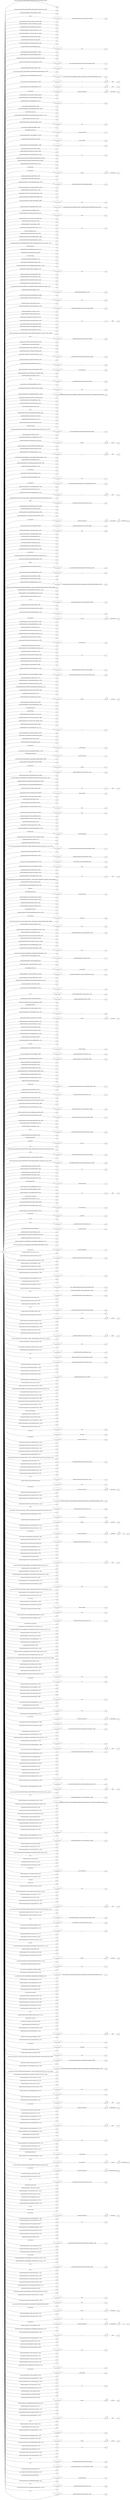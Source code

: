 digraph NFA {
  rankdir=LR;
  node [shape=circle, fontsize=10];
  __start [shape=point, label=""];
  __start -> 1;
  80 [label="80"];
  388 [label="388"];
  556 [label="556"];
  644 [label="644"];
  911 [label="911"];
  68 [label="68"];
  550 [label="550"];
  228 [label="228"];
  570 [label="570"];
  123 [label="123"];
  589 [label="589"];
  241 [label="241"];
  87 [label="87"];
  590 [label="590"];
  212 [label="212"];
  348 [label="348"];
  469 [label="469"];
  669 [label="669"];
  768 [label="768"];
  120 [label="120"];
  13 [label="13"];
  311 [label="311"];
  554 [label="554"];
  818 [label="818"];
  762 [label="762"];
  351 [label="351"];
  534 [label="534"];
  802 [label="802"];
  501 [label="501"];
  579 [label="579"];
  362 [label="362"];
  765 [label="765"];
  830 [label="830"];
  624 [label="624"];
  825 [label="825"];
  203 [label="203"];
  859 [label="859"];
  47 [label="47"];
  190 [label="190"];
  341 [label="341"];
  566 [label="566"];
  731 [label="731"];
  6 [label="6"];
  635 [label="635"];
  290 [label="290"];
  519 [label="519"];
  176 [label="176"];
  329 [label="329"];
  374 [label="374"];
  271 [label="271"];
  702 [label="702"];
  596 [label="596"];
  53 [label="53"];
  166 [label="166"];
  390 [label="390"];
  763 [label="763"];
  344 [label="344"];
  854 [label="854"];
  248 [label="248"];
  785 [label="785"];
  234 [label="234"];
  910 [label="910"];
  127 [label="127"];
  177 [label="177"];
  708 [label="708"];
  625 [label="625"];
  796 [label="796"];
  710 [label="710"];
  310 [label="310"];
  174 [label="174"];
  227 [label="227"];
  571 [label="571"];
  297 [label="297"];
  252 [label="252"];
  487 [label="487"];
  820 [label="820"];
  466 [label="466"];
  367 [label="367"];
  537 [label="537"];
  64 [label="64"];
  316 [label="316"];
  880 [label="880"];
  376 [label="376"];
  650 [label="650"];
  107 [label="107"];
  258 [label="258"];
  158 [label="158"];
  21 [label="21"];
  265 [label="265"];
  274 [label="274"];
  283 [label="283"];
  845 [label="845"];
  113 [label="113"];
  726 [label="726"];
  803 [label="803"];
  804 [label="804"];
  912 [label="912"];
  834 [label="834"];
  574 [label="574"];
  46 [label="46"];
  423 [label="423"];
  593 [label="593"];
  368 [label="368"];
  503 [label="503"];
  648 [label="648"];
  32 [label="32"];
  305 [label="305"];
  59 [label="59"];
  363 [label="363"];
  394 [label="394"];
  440 [label="440"];
  651 [label="651"];
  666 [label="666"];
  545 [label="545"];
  728 [label="728"];
  78 [label="78"];
  144 [label="144"];
  680 [label="680"];
  355 [label="355"];
  720 [label="720"];
  907 [label="907"];
  143 [label="143"];
  340 [label="340"];
  569 [label="569"];
  850 [label="850"];
  592 [label="592"];
  105 [label="105"];
  563 [label="563"];
  638 [label="638"];
  356 [label="356"];
  604 [label="604"];
  586 [label="586"];
  99 [label="99"];
  511 [label="511"];
  842 [label="842"];
  865 [label="865"];
  766 [label="766"];
  77 [label="77"];
  771 [label="771"];
  202 [label="202"];
  629 [label="629"];
  104 [label="104"];
  121 [label="121"];
  433 [label="433"];
  711 [label="711"];
  299 [label="299"];
  346 [label="346"];
  784 [label="784"];
  883 [label="883"];
  58 [label="58"];
  240 [label="240"];
  333 [label="333"];
  183 [label="183"];
  777 [label="777"];
  206 [label="206"];
  321 [label="321"];
  486 [label="486"];
  495 [label="495"];
  83 [label="83"];
  619 [label="619"];
  578 [label="578"];
  568 [label="568"];
  528 [label="528"];
  191 [label="191"];
  304 [label="304"];
  685 [label="685"];
  808 [label="808"];
  328 [label="328"];
  851 [label="851"];
  178 [label="178"];
  746 [label="746"];
  795 [label="795"];
  360 [label="360"];
  696 [label="696"];
  530 [label="530"];
  89 [label="89"];
  164 [label="164"];
  210 [label="210"];
  863 [label="863"];
  226 [label="226"];
  25 [label="25"];
  207 [label="207"];
  457 [label="457"];
  591 [label="591"];
  272 [label="272"];
  805 [label="805"];
  366 [label="366"];
  313 [label="313"];
  564 [label="564"];
  602 [label="602"];
  432 [label="432"];
  73 [label="73"];
  683 [label="683"];
  278 [label="278"];
  421 [label="421"];
  182 [label="182"];
  779 [label="779"];
  557 [label="557"];
  146 [label="146"];
  879 [label="879"];
  288 [label="288"];
  317 [label="317"];
  162 [label="162"];
  705 [label="705"];
  567 [label="567"];
  444 [label="444"];
  539 [label="539"];
  295 [label="295"];
  100 [label="100"];
  136 [label="136"];
  330 [label="330"];
  406 [label="406"];
  400 [label="400"];
  873 [label="873"];
  246 [label="246"];
  130 [label="130"];
  168 [label="168"];
  788 [label="788"];
  546 [label="546"];
  810 [label="810"];
  412 [label="412"];
  610 [label="610"];
  50 [label="50"];
  611 [label="611"];
  431 [label="431"];
  790 [label="790"];
  238 [label="238"];
  291 [label="291"];
  832 [label="832"];
  20 [label="20"];
  478 [label="478"];
  536 [label="536"];
  794 [label="794"];
  792 [label="792"];
  84 [label="84"];
  339 [label="339"];
  407 [label="407"];
  294 [label="294"];
  482 [label="482"];
  645 [label="645"];
  891 [label="891"];
  428 [label="428"];
  76 [label="76"];
  300 [label="300"];
  260 [label="260"];
  474 [label="474"];
  481 [label="481"];
  653 [label="653"];
  125 [label="125"];
  614 [label="614"];
  522 [label="522"];
  464 [label="464"];
  413 [label="413"];
  193 [label="193"];
  237 [label="237"];
  251 [label="251"];
  282 [label="282"];
  447 [label="447"];
  508 [label="508"];
  721 [label="721"];
  110 [label="110"];
  852 [label="852"];
  901 [label="901"];
  418 [label="418"];
  671 [label="671"];
  417 [label="417"];
  285 [label="285"];
  239 [label="239"];
  515 [label="515"];
  639 [label="639"];
  749 [label="749"];
  261 [label="261"];
  479 [label="479"];
  831 [label="831"];
  140 [label="140"];
  8 [label="8"];
  194 [label="194"];
  498 [label="498"];
  65 [label="65"];
  872 [label="872"];
  780 [label="780"];
  899 [label="899"];
  894 [label="894"];
  684 [label="684"];
  223 [label="223"];
  382 [label="382"];
  224 [label="224"];
  632 [label="632"];
  165 [label="165"];
  312 [label="312"];
  249 [label="249"];
  85 [label="85"];
  101 [label="101"];
  420 [label="420"];
  862 [label="862"];
  309 [label="309"];
  494 [label="494"];
  813 [label="813"];
  52 [label="52"];
  477 [label="477"];
  319 [label="319"];
  634 [label="634"];
  332 [label="332"];
  337 [label="337"];
  745 [label="745"];
  868 [label="868"];
  674 [label="674"];
  357 [label="357"];
  359 [label="359"];
  24 [label="24"];
  119 [label="119"];
  560 [label="560"];
  264 [label="264"];
  308 [label="308"];
  126 [label="126"];
  811 [label="811"];
  303 [label="303"];
  268 [label="268"];
  758 [label="758"];
  747 [label="747"];
  657 [label="657"];
  267 [label="267"];
  233 [label="233"];
  598 [label="598"];
  670 [label="670"];
  806 [label="806"];
  398 [label="398"];
  538 [label="538"];
  152 [label="152"];
  882 [label="882"];
  14 [label="14"];
  419 [label="419"];
  175 [label="175"];
  334 [label="334"];
  393 [label="393"];
  5 [label="5"];
  513 [label="513"];
  837 [label="837"];
  209 [label="209"];
  184 [label="184"];
  396 [label="396"];
  195 [label="195"];
  652 [label="652"];
  543 [label="543"];
  66 [label="66"];
  380 [label="380"];
  320 [label="320"];
  201 [label="201"];
  456 [label="456"];
  163 [label="163"];
  1 [label="1"];
  817 [label="817"];
  895 [label="895"];
  51 [label="51"];
  36 [label="36"];
  471 [label="471"];
  714 [label="714"];
  399 [label="399"];
  10 [label="10"];
  483 [label="483"];
  510 [label="510"];
  192 [label="192"];
  676 [label="676"];
  786 [label="786"];
  767 [label="767"];
  875 [label="875"];
  279 [label="279"];
  603 [label="603"];
  2 [label="2"];
  476 [label="476"];
  687 [label="687"];
  95 [label="95"];
  280 [label="280"];
  442 [label="442"];
  507 [label="507"];
  187 [label="187"];
  112 [label="112"];
  518 [label="518"];
  540 [label="540"];
  580 [label="580"];
  881 [label="881"];
  451 [label="451"];
  453 [label="453"];
  641 [label="641"];
  236 [label="236"];
  458 [label="458"];
  601 [label="601"];
  699 [label="699"];
  147 [label="147"];
  15 [label="15"];
  217 [label="217"];
  631 [label="631"];
  656 [label="656"];
  263 [label="263"];
  677 [label="677"];
  30 [label="30"];
  744 [label="744"];
  793 [label="793"];
  326 [label="326"];
  277 [label="277"];
  633 [label="633"];
  40 [label="40"];
  134 [label="134"];
  467 [label="467"];
  575 [label="575"];
  118 [label="118"];
  628 [label="628"];
  343 [label="343"];
  221 [label="221"];
  623 [label="623"];
  661 [label="661"];
  783 [label="783"];
  350 [label="350"];
  475 [label="475"];
  827 [label="827"];
  585 [label="585"];
  884 [label="884"];
  369 [label="369"];
  22 [label="22"];
  847 [label="847"];
  878 [label="878"];
  737 [label="737"];
  869 [label="869"];
  196 [label="196"];
  489 [label="489"];
  218 [label="218"];
  427 [label="427"];
  245 [label="245"];
  713 [label="713"];
  91 [label="91"];
  3 [label="3"];
  411 [label="411"];
  753 [label="753"];
  429 [label="429"];
  858 [label="858"];
  307 [label="307"];
  69 [label="69"];
  484 [label="484"];
  435 [label="435"];
  801 [label="801"];
  434 [label="434"];
  829 [label="829"];
  844 [label="844"];
  909 [label="909"];
  19 [label="19"];
  542 [label="542"];
  893 [label="893"];
  422 [label="422"];
  572 [label="572"];
  219 [label="219"];
  387 [label="387"];
  555 [label="555"];
  26 [label="26"];
  262 [label="262"];
  353 [label="353"];
  301 [label="301"];
  499 [label="499"];
  496 [label="496"];
  342 [label="342"];
  102 [label="102"];
  149 [label="149"];
  691 [label="691"];
  365 [label="365"];
  663 [label="663"];
  630 [label="630"];
  370 [label="370"];
  315 [label="315"];
  715 [label="715"];
  898 [label="898"];
  441 [label="441"];
  717 [label="717"];
  281 [label="281"];
  861 [label="861"];
  247 [label="247"];
  98 [label="98"];
  325 [label="325"];
  186 [label="186"];
  597 [label="597"];
  61 [label="61"];
  738 [label="738"];
  776 [label="776"];
  654 [label="654"];
  256 [label="256"];
  172 [label="172"];
  213 [label="213"];
  876 [label="876"];
  270 [label="270"];
  378 [label="378"];
  647 [label="647"];
  701 [label="701"];
  734 [label="734"];
  293 [label="293"];
  892 [label="892"];
  874 [label="874"];
  840 [label="840"];
  917 [label="917"];
  204 [label="204"];
  730 [label="730"];
  497 [label="497"];
  273 [label="273"];
  379 [label="379"];
  439 [label="439"];
  141 [label="141"];
  188 [label="188"];
  48 [label="48"];
  395 [label="395"];
  848 [label="848"];
  137 [label="137"];
  668 [label="668"];
  153 [label="153"];
  63 [label="63"];
  679 [label="679"];
  23 [label="23"];
  259 [label="259"];
  18 [label="18"];
  621 [label="621"];
  681 [label="681"];
  722 [label="722"];
  582 [label="582"];
  205 [label="205"];
  849 [label="849"];
  797 [label="797"];
  57 [label="57"];
  736 [label="736"];
  197 [label="197"];
  185 [label="185"];
  733 [label="733"];
  361 [label="361"];
  904 [label="904"];
  9 [label="9"];
  200 [label="200"];
  373 [label="373"];
  92 [label="92"];
  729 [label="729"];
  150 [label="150"];
  480 [label="480"];
  871 [label="871"];
  214 [label="214"];
  520 [label="520"];
  799 [label="799"];
  354 [label="354"];
  675 [label="675"];
  460 [label="460"];
  62 [label="62"];
  867 [label="867"];
  741 [label="741"];
  255 [label="255"];
  318 [label="318"];
  284 [label="284"];
  600 [label="600"];
  703 [label="703"];
  454 [label="454"];
  114 [label="114"];
  822 [label="822"];
  725 [label="725"];
  275 [label="275"];
  72 [label="72"];
  231 [label="231"];
  751 [label="751"];
  254 [label="254"];
  16 [label="16"];
  700 [label="700"];
  35 [label="35"];
  551 [label="551"];
  587 [label="587"];
  553 [label="553"];
  608 [label="608"];
  517 [label="517"];
  124 [label="124"];
  211 [label="211"];
  409 [label="409"];
  70 [label="70"];
  900 [label="900"];
  740 [label="740"];
  410 [label="410"];
  622 [label="622"];
  739 [label="739"];
  404 [label="404"];
  109 [label="109"];
  856 [label="856"];
  864 [label="864"];
  4 [label="4"];
  800 [label="800"];
  754 [label="754"];
  552 [label="552"];
  665 [label="665"];
  815 [label="815"];
  446 [label="446"];
  60 [label="60"];
  492 [label="492"];
  327 [label="327"];
  565 [label="565"];
  719 [label="719"];
  385 [label="385"];
  688 [label="688"];
  55 [label="55"];
  500 [label="500"];
  375 [label="375"];
  512 [label="512"];
  727 [label="727"];
  250 [label="250"];
  116 [label="116"];
  392 [label="392"];
  443 [label="443"];
  561 [label="561"];
  841 [label="841"];
  414 [label="414"];
  640 [label="640"];
  82 [label="82"];
  692 [label="692"];
  606 [label="606"];
  220 [label="220"];
  490 [label="490"];
  167 [label="167"];
  759 [label="759"];
  371 [label="371"];
  787 [label="787"];
  41 [label="41"];
  232 [label="232"];
  96 [label="96"];
  352 [label="352"];
  402 [label="402"];
  761 [label="761"];
  809 [label="809"];
  155 [label="155"];
  122 [label="122"];
  445 [label="445"];
  673 [label="673"];
  42 [label="42"];
  716 [label="716"];
  384 [label="384"];
  349 [label="349"];
  157 [label="157"];
  866 [label="866"];
  179 [label="179"];
  682 [label="682"];
  885 [label="885"];
  81 [label="81"];
  377 [label="377"];
  148 [label="148"];
  266 [label="266"];
  306 [label="306"];
  468 [label="468"];
  243 [label="243"];
  132 [label="132"];
  151 [label="151"];
  655 [label="655"];
  824 [label="824"];
  521 [label="521"];
  548 [label="548"];
  915 [label="915"];
  448 [label="448"];
  823 [label="823"];
  627 [label="627"];
  918 [label="918"];
  39 [label="39"];
  88 [label="88"];
  161 [label="161"];
  71 [label="71"];
  437 [label="437"];
  405 [label="405"];
  686 [label="686"];
  7 [label="7"];
  914 [label="914"];
  129 [label="129"];
  322 [label="322"];
  345 [label="345"];
  525 [label="525"];
  637 [label="637"];
  712 [label="712"];
  473 [label="473"];
  718 [label="718"];
  807 [label="807"];
  38 [label="38"];
  920 [label="920"];
  29 [label="29"];
  908 [label="908"];
  694 [label="694"];
  142 [label="142"];
  173 [label="173"];
  916 [label="916"];
  839 [label="839"];
  269 [label="269"];
  426 [label="426"];
  276 [label="276"];
  527 [label="527"];
  709 [label="709"];
  846 [label="846"];
  853 [label="853"];
  298 [label="298"];
  44 [label="44"];
  573 [label="573"];
  643 [label="643"];
  463 [label="463"];
  244 [label="244"];
  242 [label="242"];
  693 [label="693"];
  742 [label="742"];
  86 [label="86"];
  485 [label="485"];
  905 [label="905"];
  752 [label="752"];
  532 [label="532"];
  672 [label="672"];
  764 [label="764"];
  774 [label="774"];
  636 [label="636"];
  79 [label="79"];
  919 [label="919"];
  34 [label="34"];
  488 [label="488"];
  529 [label="529"];
  541 [label="541"];
  838 [label="838"];
  408 [label="408"];
  523 [label="523"];
  616 [label="616"];
  617 [label="617"];
  135 [label="135"];
  743 [label="743"];
  748 [label="748"];
  760 [label="760"];
  37 [label="37"];
  514 [label="514"];
  416 [label="416"];
  524 [label="524"];
  230 [label="230"];
  723 [label="723"];
  857 [label="857"];
  461 [label="461"];
  75 [label="75"];
  27 [label="27"];
  493 [label="493"];
  588 [label="588"];
  615 [label="615"];
  459 [label="459"];
  425 [label="425"];
  877 [label="877"];
  225 [label="225"];
  199 [label="199"];
  906 [label="906"];
  828 [label="828"];
  855 [label="855"];
  181 [label="181"];
  535 [label="535"];
  372 [label="372"];
  664 [label="664"];
  358 [label="358"];
  108 [label="108"];
  704 [label="704"];
  833 [label="833"];
  732 [label="732"];
  208 [label="208"];
  659 [label="659"];
  138 [label="138"];
  462 [label="462"];
  472 [label="472"];
  618 [label="618"];
  331 [label="331"];
  189 [label="189"];
  45 [label="45"];
  612 [label="612"];
  74 [label="74"];
  424 [label="424"];
  198 [label="198"];
  526 [label="526"];
  544 [label="544"];
  609 [label="609"];
  620 [label="620"];
  106 [label="106"];
  364 [label="364"];
  816 [label="816"];
  145 [label="145"];
  789 [label="789"];
  216 [label="216"];
  11 [label="11"];
  531 [label="531"];
  253 [label="253"];
  170 [label="170"];
  549 [label="549"];
  581 [label="581"];
  323 [label="323"];
  222 [label="222"];
  689 [label="689"];
  93 [label="93"];
  43 [label="43"];
  180 [label="180"];
  12 [label="12"];
  775 [label="775"];
  430 [label="430"];
  504 [label="504"];
  773 [label="773"];
  870 [label="870"];
  383 [label="383"];
  826 [label="826"];
  103 [label="103"];
  111 [label="111"];
  886 [label="886"];
  28 [label="28"];
  449 [label="449"];
  491 [label="491"];
  505 [label="505"];
  814 [label="814"];
  131 [label="131"];
  772 [label="772"];
  156 [label="156"];
  336 [label="336"];
  302 [label="302"];
  347 [label="347"];
  781 [label="781"];
  843 [label="843"];
  452 [label="452"];
  770 [label="770"];
  31 [label="31"];
  819 [label="819"];
  690 [label="690"];
  584 [label="584"];
  887 [label="887"];
  649 [label="649"];
  455 [label="455"];
  533 [label="533"];
  889 [label="889"];
  139 [label="139"];
  595 [label="595"];
  381 [label="381"];
  791 [label="791"];
  594 [label="594"];
  642 [label="642"];
  169 [label="169"];
  436 [label="436"];
  49 [label="49"];
  798 [label="798"];
  94 [label="94"];
  605 [label="605"];
  778 [label="778"];
  559 [label="559"];
  389 [label="389"];
  215 [label="215"];
  286 [label="286"];
  903 [label="903"];
  860 [label="860"];
  562 [label="562"];
  335 [label="335"];
  257 [label="257"];
  646 [label="646"];
  117 [label="117"];
  576 [label="576"];
  128 [label="128"];
  558 [label="558"];
  391 [label="391"];
  897 [label="897"];
  171 [label="171"];
  735 [label="735"];
  33 [label="33"];
  782 [label="782"];
  583 [label="583"];
  516 [label="516"];
  115 [label="115"];
  812 [label="812"];
  470 [label="470"];
  386 [label="386"];
  599 [label="599"];
  706 [label="706"];
  160 [label="160"];
  338 [label="338"];
  724 [label="724"];
  289 [label="289"];
  401 [label="401"];
  314 [label="314"];
  613 [label="613"];
  133 [label="133"];
  658 [label="658"];
  678 [label="678"];
  438 [label="438"];
  755 [label="755"];
  835 [label="835"];
  667 [label="667"];
  154 [label="154"];
  577 [label="577"];
  415 [label="415"];
  757 [label="757"];
  509 [label="509"];
  662 [label="662"];
  287 [label="287"];
  403 [label="403"];
  502 [label="502"];
  607 [label="607"];
  90 [label="90"];
  769 [label="769"];
  660 [label="660"];
  756 [label="756"];
  902 [label="902"];
  547 [label="547"];
  506 [label="506"];
  97 [label="97"];
  821 [label="821"];
  698 [label="698"];
  159 [label="159"];
  292 [label="292"];
  450 [label="450"];
  296 [label="296"];
  56 [label="56"];
  235 [label="235"];
  695 [label="695"];
  324 [label="324"];
  67 [label="67"];
  626 [label="626"];
  697 [label="697"];
  888 [label="888"];
  896 [label="896"];
  465 [label="465"];
  707 [label="707"];
  750 [label="750"];
  17 [label="17"];
  229 [label="229"];
  890 [label="890"];
  836 [label="836"];
  397 [label="397"];
  54 [label="54"];
  913 [label="913"];
  { node [shape=doublecircle]; 2 4 5 7 9 11 13 15 16 18 20 21 22 23 25 27 28 29 30 31 32 33 34 35 36 37 38 39 40 42 43 45 47 48 49 50 52 53 54 55 56 57 58 59 60 61 62 63 65 66 67 68 69 70 71 72 73 74 75 77 80 81 82 83 85 86 87 88 89 90 91 92 93 94 97 100 102 103 104 106 107 108 110 111 112 113 114 116 117 119 121 123 125 127 128 129 130 131 132 133 134 135 136 137 138 139 140 141 142 143 144 145 146 147 148 149 150 152 153 154 156 159 160 161 163 166 167 169 172 173 174 175 176 177 178 180 181 182 183 184 185 186 187 188 189 190 191 192 193 194 195 196 197 199 200 201 203 204 206 207 209 210 211 213 215 216 217 218 219 221 223 224 225 226 227 228 229 230 231 232 233 234 236 237 238 239 240 241 242 243 244 245 246 248 251 252 253 254 256 257 258 259 260 261 262 263 264 265 266 267 269 272 274 276 278 280 281 282 283 286 289 291 292 294 296 298 299 300 302 303 304 306 307 308 309 310 312 314 316 318 320 322 323 324 325 326 327 328 329 330 331 332 333 334 335 336 337 338 339 340 341 342 343 344 346 347 348 350 353 354 355 357 360 361 363 366 367 368 369 370 371 372 374 375 376 377 378 379 380 381 382 383 384 385 386 387 388 389 390 392 393 395 397 398 399 400 402 403 404 405 406 407 408 409 410 411 412 413 414 416 417 418 419 420 421 422 423 424 425 426 428 431 432 433 434 436 437 438 439 440 441 442 443 444 445 446 449 452 454 455 456 457 459 461 463 464 465 466 468 469 470 472 473 474 475 476 478 479 480 482 484 486 488 490 491 492 493 494 495 496 497 498 499 500 501 502 503 504 505 506 507 508 509 510 511 512 513 514 516 517 518 520 523 524 525 527 530 531 533 536 537 538 539 540 541 542 544 545 546 547 548 549 550 551 552 553 554 555 556 557 558 559 560 562 563 565 567 568 569 570 572 573 574 575 576 577 578 579 580 581 582 583 585 586 587 588 589 590 591 592 593 594 595 597 600 601 602 603 605 606 607 608 609 610 611 612 613 614 615 618 621 623 624 626 628 630 631 632 633 634 635 636 638 639 640 642 643 644 645 646 648 649 650 652 654 656 658 660 661 662 663 664 665 666 667 668 669 670 671 672 673 674 675 676 677 678 679 680 681 682 683 684 685 686 688 689 690 692 695 696 697 699 702 703 705 708 709 710 711 712 713 714 716 717 718 719 720 721 722 723 724 725 726 727 728 729 730 731 732 733 734 736 737 738 740 741 742 744 745 747 748 749 750 751 752 753 754 756 757 759 761 763 764 765 766 768 771 772 776 777 778 779 781 784 787 790 792 794 796 798 801 804 808 811 815 818 821 825 828 830 832 834 836 838 840 842 843 844 845 846 848 850 851 852 853 854 855 856 857 858 859 860 862 864 866 868 870 872 874 876 877 878 879 880 881 882 883 885 887 889 891 893 895 897 899 900 901 902 904 906 908 910 912 914 916 918 919 920 }
  1 -> 2 [label="#gw-desktop-herotator"];
  1 -> 3 [label="#gw-desktop-herotator"];
  3 -> 3 [label="*"];
  3 -> 4 [label=".a-carousel-viewport"];
  1 -> 5 [label="#gw-desktop-herotator.tall"];
  1 -> 6 [label="#gw-desktop-herotator.tall"];
  6 -> 6 [label="*"];
  6 -> 7 [label=".a-carousel-container"];
  1 -> 8 [label="#gw-desktop-herotator.tall"];
  8 -> 8 [label="*"];
  8 -> 9 [label=".a-carousel-controls"];
  1 -> 10 [label="#gw-desktop-herotator.tall"];
  10 -> 10 [label="*"];
  10 -> 11 [label=".a-carousel-left"];
  1 -> 12 [label="#gw-desktop-herotator.tall"];
  12 -> 12 [label="*"];
  12 -> 13 [label=".a-carousel-right"];
  1 -> 14 [label="#gw-desktop-herotator.tall"];
  14 -> 14 [label="*"];
  14 -> 15 [label=".a-carousel-viewport"];
  1 -> 16 [label="#gw-desktop-herotator.tall.single-slide-hero"];
  1 -> 17 [label="#gw-desktop-herotator.tall.single-slide-hero"];
  17 -> 17 [label="*"];
  17 -> 18 [label=".a-carousel-controls"];
  1 -> 19 [label="#gw-desktop-herotator.tall.single-slide-hero"];
  19 -> 19 [label="*"];
  19 -> 20 [label=".a-carousel-viewport"];
  1 -> 21 [label="#icp-touch-link-cop"];
  1 -> 22 [label="#icp-touch-link-country"];
  1 -> 23 [label="#icp-touch-link-language"];
  1 -> 24 [label="#nav-flyout-ewc"];
  24 -> 24 [label="*"];
  24 -> 25 [label=".nav-flyout-buffer-left"];
  1 -> 26 [label="#nav-flyout-ewc"];
  26 -> 26 [label="*"];
  26 -> 27 [label=".nav-flyout-buffer-right"];
  1 -> 28 [label="-webkit-media-controls-panel"];
  1 -> 29 [label="-webkit-media-controls-panel-container"];
  1 -> 30 [label="-webkit-media-controls-start-playback-button"];
  1 -> 31 [label="-webkit-scrollbar"];
  1 -> 32 [label="._ameyal-product-shoveler_energy-efficiency_energy-efficiency-badge-data-sheet-label-container__2iEi2"];
  1 -> 33 [label="._ameyal-product-shoveler_energy-efficiency_energy-efficiency-badge-data-sheet-label__3b6X3"];
  1 -> 34 [label="._ameyal-product-shoveler_energy-efficiency_energy-efficiency-badge-rating-2021__2Q_3P"];
  1 -> 35 [label="._ameyal-product-shoveler_energy-efficiency_energy-efficiency-badge-rating-sign__1ronK"];
  1 -> 36 [label="._ameyal-product-shoveler_energy-efficiency_energy-efficiency-badge-rating__3_0eN"];
  1 -> 37 [label="._ameyal-product-shoveler_energy-efficiency_energy-efficiency-badge-shape__1IcJY"];
  1 -> 38 [label="._ameyal-product-shoveler_energy-efficiency_energy-efficiency-badge-standard__28gp8"];
  1 -> 39 [label="._ameyal-product-shoveler_energy-efficiency_energy-efficiency-container__1Pkva"];
  1 -> 40 [label="._ameyal-product-shoveler_image_asin-container-white-box__QwmgO"];
  1 -> 41 [label="._ameyal-product-shoveler_image_asin-container-white-box__QwmgO"];
  41 -> 41 [label="*"];
  41 -> 42 [label="img"];
  1 -> 43 [label="._ameyal-product-shoveler_image_asin-container__2jyCM"];
  1 -> 44 [label="._ameyal-product-shoveler_image_asin-container__2jyCM"];
  44 -> 44 [label="*"];
  44 -> 45 [label="img"];
  1 -> 46 [label="._ameyal-product-shoveler_image_base-padding__2zxN3"];
  46 -> 46 [label="*"];
  46 -> 47 [label="img"];
  1 -> 48 [label="._ameyal-product-shoveler_image_force-square__yjzpK"];
  1 -> 49 [label="._ameyal-product-shoveler_image_override-square__2e4Zf"];
  1 -> 50 [label="._ameyal-product-shoveler_image_round-corners__2y_fS"];
  1 -> 51 [label="._ameyal-product-shoveler_image_small-padding__15RRH"];
  51 -> 51 [label="*"];
  51 -> 52 [label="img"];
  1 -> 53 [label="._ameyal-product-shoveler_style_ad-feedback-loading-spinnner-rtl__2BoOY"];
  1 -> 54 [label="._ameyal-product-shoveler_style_ad-feedback-loading-spinnner__1nmZw"];
  1 -> 55 [label="._ameyal-product-shoveler_style_ad-feedback-primary-link__2bIZi"];
  1 -> 56 [label="._ameyal-product-shoveler_style_ad-feedback-sprite-mobile__2_rj8"];
  1 -> 57 [label="._ameyal-product-shoveler_style_ad-feedback-sprite__28uwB"];
  1 -> 58 [label="._ameyal-product-shoveler_style_ad-feedback-text-desktop__q3xp_"];
  1 -> 59 [label="._ameyal-product-shoveler_style_ad-feedback-text__2HjQ9"];
  1 -> 60 [label="._ameyal-product-shoveler_style_apexBadgeLabel__2-Vye"];
  1 -> 61 [label="._ameyal-product-shoveler_style_apexBadgeMessage__1tHvd"];
  1 -> 62 [label="._ameyal-product-shoveler_style_aspect-button-group__1LqUG"];
  1 -> 63 [label="._ameyal-product-shoveler_style_aspect-button__7cH_E"];
  1 -> 64 [label="._ameyal-product-shoveler_style_aspect-button__7cH_E"];
  64 -> 65 [label="svg"];
  1 -> 66 [label="._ameyal-product-shoveler_style_aspect-ratio-1236x1080__3aEzl"];
  1 -> 67 [label="._ameyal-product-shoveler_style_aspect-ratio-15x3__1h649"];
  1 -> 68 [label="._ameyal-product-shoveler_style_aspect-ratio-16x9__cBPv8"];
  1 -> 69 [label="._ameyal-product-shoveler_style_aspect-ratio-4x3__3BewI"];
  1 -> 70 [label="._ameyal-product-shoveler_style_aspect-ratio-5x8__2IaNz"];
  1 -> 71 [label="._ameyal-product-shoveler_style_aspect-ratio-dynamic-60vh__3N5g_"];
  1 -> 72 [label="._ameyal-product-shoveler_style_aspect-ratio-fill__2Zjfb"];
  1 -> 73 [label="._ameyal-product-shoveler_style_aspect-text__S4PU1"];
  1 -> 74 [label="._ameyal-product-shoveler_style_autoplay-span__2CMfc"];
  1 -> 75 [label="._ameyal-product-shoveler_style_badge-container__20aJ2"];
  1 -> 76 [label="._ameyal-product-shoveler_style_badge-container__20aJ2"];
  76 -> 77 [label="div"];
  1 -> 78 [label="._ameyal-product-shoveler_style_badge-container__20aJ2"];
  78 -> 79 [label="div"];
  79 -> 80 [label="span"];
  1 -> 81 [label="._ameyal-product-shoveler_style_badgeLabel__pJ5rc"];
  1 -> 82 [label="._ameyal-product-shoveler_style_badgeMessage__2Dtw7"];
  1 -> 83 [label="._ameyal-product-shoveler_style_carouselContainer__3N7M1"];
  1 -> 84 [label="._ameyal-product-shoveler_style_carouselContainer__3N7M1"];
  84 -> 84 [label="*"];
  84 -> 85 [label="li.a-carousel-card"];
  1 -> 86 [label="._ameyal-product-shoveler_style_close-icon-wrapper__1zvdC"];
  1 -> 87 [label="._ameyal-product-shoveler_style_close-icon__2RJs3"];
  1 -> 88 [label="._ameyal-product-shoveler_style_close-text__2-gwn"];
  1 -> 89 [label="._ameyal-product-shoveler_style_cta-link__2xo74"];
  1 -> 90 [label="._ameyal-product-shoveler_style_desktop-close-button__1iL_P"];
  1 -> 91 [label="._ameyal-product-shoveler_style_displayCount__1MVut"];
  1 -> 92 [label="._ameyal-product-shoveler_style_empty-footer__2d59h"];
  1 -> 93 [label="._ameyal-product-shoveler_style_five-pack__1-Tql"];
  1 -> 94 [label="._ameyal-product-shoveler_style_fluid-lazy-video__fInMS"];
  1 -> 95 [label="._ameyal-product-shoveler_style_fluid-lazy-video__fInMS"];
  95 -> 95 [label="*"];
  95 -> 96 [label=".video-js"];
  96 -> 96 [label="*"];
  96 -> 97 [label=".vjs-poster"];
  1 -> 98 [label="._ameyal-product-shoveler_style_fluid-lazy-video__fInMS"];
  98 -> 98 [label="*"];
  98 -> 99 [label=".video-js"];
  99 -> 99 [label="*"];
  99 -> 100 [label=".vjs-tech"];
  1 -> 101 [label="._ameyal-product-shoveler_style_fluid-lazy-video__fInMS"];
  101 -> 101 [label="*"];
  101 -> 102 [label=".video-js.vjs-fluid"];
  1 -> 103 [label="._ameyal-product-shoveler_style_four-pack__1ufgr"];
  1 -> 104 [label="._ameyal-product-shoveler_style_gw-hero-close-button__3svyZ"];
  1 -> 105 [label="._ameyal-product-shoveler_style_gw-hero-close-button__3svyZ"];
  105 -> 105 [label="*"];
  105 -> 106 [label="._ameyal-product-shoveler_style_close-black-icon__3hkbe"];
  1 -> 107 [label="._ameyal-product-shoveler_style_gwm-link-footer__3OF47"];
  1 -> 108 [label="._ameyal-product-shoveler_style_haulRibbon__3VZNi"];
  1 -> 109 [label="._ameyal-product-shoveler_style_haulRibbon__3VZNi"];
  109 -> 109 [label="*"];
  109 -> 110 [label="._ameyal-product-shoveler_style_logo__15d-3"];
  1 -> 111 [label="._ameyal-product-shoveler_style_header-icon__2cuVV"];
  1 -> 112 [label="._ameyal-product-shoveler_style_header-link__cUhOK"];
  1 -> 113 [label="._ameyal-product-shoveler_style_header__1vGdj"];
  1 -> 114 [label="._ameyal-product-shoveler_style_image-container__2OiZA"];
  1 -> 115 [label="._ameyal-product-shoveler_style_image-container__2OiZA"];
  115 -> 115 [label="*"];
  115 -> 116 [label="img"];
  1 -> 117 [label="._ameyal-product-shoveler_style_inlineErrorDetails__1NBx-"];
  1 -> 118 [label="._ameyal-product-shoveler_style_lazy-loaded-video__3m5dG"];
  118 -> 118 [label="*"];
  118 -> 119 [label="._ameyal-product-shoveler_style_cover-cta-link__2HKJP"];
  1 -> 120 [label="._ameyal-product-shoveler_style_lazy-loaded-video__3m5dG"];
  120 -> 120 [label="*"];
  120 -> 121 [label="img._ameyal-product-shoveler_style_cover-portrait-image__2lhzL"];
  1 -> 122 [label="._ameyal-product-shoveler_style_lazy-loaded-video__3m5dG"];
  122 -> 122 [label="*"];
  122 -> 123 [label="img._ameyal-product-shoveler_style_dynamic-portrait-image__1Wrzd"];
  1 -> 124 [label="._ameyal-product-shoveler_style_lazy-loaded-video__3m5dG"];
  124 -> 124 [label="*"];
  124 -> 125 [label="video"];
  1 -> 126 [label="._ameyal-product-shoveler_style_lazy-loaded-video__3m5dG._ameyal-product-shoveler_style_fluid-lazy-video__fInMS"];
  126 -> 126 [label="*"];
  126 -> 127 [label="img._ameyal-product-shoveler_style_fluid-landscape-image__TE6PT"];
  1 -> 128 [label="._ameyal-product-shoveler_style_logoGap__nKNZ9"];
  1 -> 129 [label="._ameyal-product-shoveler_style_logoRectangle__1VJwu"];
  1 -> 130 [label="._ameyal-product-shoveler_style_logoSquareContainer__3Paoc"];
  1 -> 131 [label="._ameyal-product-shoveler_style_logoSquare__3NZyi"];
  1 -> 132 [label="._ameyal-product-shoveler_style_logo__2ZQ-N"];
  1 -> 133 [label="._ameyal-product-shoveler_style_mixed-button__2og-m"];
  1 -> 134 [label="._ameyal-product-shoveler_style_mobile-close-button__3PB07"];
  1 -> 135 [label="._ameyal-product-shoveler_style_mobile-double-border-link-focus__1Oz9p"];
  1 -> 136 [label="._ameyal-product-shoveler_style_mobile-double-border-link-focus__1Oz9p._ameyal-product-shoveler_style_focus-visible__3HkmX"];
  1 -> 137 [label="._ameyal-product-shoveler_style_mosaic-card-body__1HmTs"];
  1 -> 138 [label="._ameyal-product-shoveler_style_mosaic-card__1C-_R"];
  1 -> 139 [label="._ameyal-product-shoveler_style_negative-button__1Dvqz"];
  1 -> 140 [label="._ameyal-product-shoveler_style_negativeMarginAdjust__1nqu9"];
  1 -> 141 [label="._ameyal-product-shoveler_style_oneLineTruncation__2WWse"];
  1 -> 142 [label="._ameyal-product-shoveler_style_overlay__3Sx3u"];
  1 -> 143 [label="._ameyal-product-shoveler_style_positive-button__3UOC3"];
  1 -> 144 [label="._ameyal-product-shoveler_style_poster-image__1W0yA"];
  1 -> 145 [label="._ameyal-product-shoveler_style_smartText__ubpEw"];
  1 -> 146 [label="._ameyal-product-shoveler_style_spCSRFTreatment__-hwVO"];
  1 -> 147 [label="._ameyal-product-shoveler_style_spacer__7Pyg3"];
  1 -> 148 [label="._ameyal-product-shoveler_style_stacking-context__3PbQE"];
  1 -> 149 [label="._ameyal-product-shoveler_style_theming-background-override__1HfzJ"];
  1 -> 150 [label="._ameyal-product-shoveler_style_theming-text-color__2f7xc"];
  1 -> 151 [label="._ameyal-product-shoveler_style_theming-text-color__2f7xc"];
  151 -> 151 [label="*"];
  151 -> 152 [label="a"];
  1 -> 153 [label="._ameyal-product-shoveler_style_themingTextColorWhite__1zryO"];
  1 -> 154 [label="._ameyal-product-shoveler_style_themingTextColor__1YKkf"];
  1 -> 155 [label="._ameyal-product-shoveler_style_themingTextColor__1YKkf"];
  155 -> 155 [label="*"];
  155 -> 156 [label="a"];
  1 -> 157 [label="._ameyal-product-shoveler_style_themingTextColor__1YKkf"];
  157 -> 157 [label="*"];
  157 -> 158 [label="a"];
  158 -> 158 [label="*"];
  158 -> 159 [label="span"];
  1 -> 160 [label="._ameyal-product-shoveler_style_themingTextColor__1oQsI"];
  1 -> 161 [label="._ameyal-product-shoveler_style_themingTextColor__2LCvL"];
  1 -> 162 [label="._ameyal-product-shoveler_style_themingTextColor__2LCvL"];
  162 -> 162 [label="*"];
  162 -> 163 [label="a"];
  1 -> 164 [label="._ameyal-product-shoveler_style_themingTextColor__2LCvL"];
  164 -> 164 [label="*"];
  164 -> 165 [label="a"];
  165 -> 165 [label="*"];
  165 -> 166 [label="span"];
  1 -> 167 [label="._ameyal-product-shoveler_style_themingTextColor__lrzuC"];
  1 -> 168 [label="._ameyal-product-shoveler_style_themingTextColor__lrzuC"];
  168 -> 168 [label="*"];
  168 -> 169 [label="a"];
  1 -> 170 [label="._ameyal-product-shoveler_style_themingTextColor__lrzuC"];
  170 -> 170 [label="*"];
  170 -> 171 [label="a"];
  171 -> 171 [label="*"];
  171 -> 172 [label="span"];
  1 -> 173 [label="._ameyal-product-shoveler_style_three-pack__5s3hP"];
  1 -> 174 [label="._ameyal-product-shoveler_style_threeLineTruncation__UkUjj"];
  1 -> 175 [label="._ameyal-product-shoveler_style_tile-container__1QgAV"];
  1 -> 176 [label="._ameyal-product-shoveler_style_tile-grid__QMxNY"];
  1 -> 177 [label="._ameyal-product-shoveler_style_tile-link__38lTa"];
  1 -> 178 [label="._ameyal-product-shoveler_style_tile-theming__3eeyj"];
  1 -> 179 [label="._ameyal-product-shoveler_style_tile-theming__3eeyj"];
  179 -> 180 [label="._ameyal-product-shoveler_style_image-container__2OiZA"];
  1 -> 181 [label="._ameyal-product-shoveler_style_truncation__x9-69"];
  1 -> 182 [label="._ameyal-product-shoveler_style_twoLineTruncation__16TLV"];
  1 -> 183 [label="._ameyal-product-shoveler_style_video-container__1hKS1"];
  1 -> 184 [label="._ameyal-product-shoveler_style_video-container__1hKS1._ameyal-product-shoveler_style_show-video__xX4WM"];
  1 -> 185 [label="._ameyal-product-shoveler_style_wd-backdrop-data__1znxG"];
  1 -> 186 [label="._ameyal-product-shoveler_style_wd-card-link-focus__sm6Xn"];
  1 -> 187 [label="._ameyal-product-shoveler_style_wdHeader__Edrev"];
  1 -> 188 [label="._cropped-image-link_energy-efficiency_energy-efficiency-badge-data-sheet-label-container__2iEi2"];
  1 -> 189 [label="._cropped-image-link_energy-efficiency_energy-efficiency-badge-data-sheet-label__3b6X3"];
  1 -> 190 [label="._cropped-image-link_energy-efficiency_energy-efficiency-badge-rating-2021__2Q_3P"];
  1 -> 191 [label="._cropped-image-link_energy-efficiency_energy-efficiency-badge-rating-sign__1ronK"];
  1 -> 192 [label="._cropped-image-link_energy-efficiency_energy-efficiency-badge-rating__3_0eN"];
  1 -> 193 [label="._cropped-image-link_energy-efficiency_energy-efficiency-badge-shape__1IcJY"];
  1 -> 194 [label="._cropped-image-link_energy-efficiency_energy-efficiency-badge-standard__28gp8"];
  1 -> 195 [label="._cropped-image-link_energy-efficiency_energy-efficiency-container__1Pkva"];
  1 -> 196 [label="._cropped-image-link_image_asin-container-full-height__MOKlF"];
  1 -> 197 [label="._cropped-image-link_image_asin-container-white-box__3Stwp"];
  1 -> 198 [label="._cropped-image-link_image_asin-container-white-box__3Stwp"];
  198 -> 198 [label="*"];
  198 -> 199 [label="img"];
  1 -> 200 [label="._cropped-image-link_image_asin-container-white-box__3Stwp._cropped-image-link_image_reduce-image-height__23dy8"];
  1 -> 201 [label="._cropped-image-link_image_asin-container-white-box__QwmgO"];
  1 -> 202 [label="._cropped-image-link_image_asin-container-white-box__QwmgO"];
  202 -> 202 [label="*"];
  202 -> 203 [label="img"];
  1 -> 204 [label="._cropped-image-link_image_asin-container__2jyCM"];
  1 -> 205 [label="._cropped-image-link_image_asin-container__2jyCM"];
  205 -> 205 [label="*"];
  205 -> 206 [label="img"];
  1 -> 207 [label="._cropped-image-link_image_asin-container__LRY5p"];
  1 -> 208 [label="._cropped-image-link_image_asin-container__LRY5p"];
  208 -> 208 [label="*"];
  208 -> 209 [label="img"];
  1 -> 210 [label="._cropped-image-link_image_asin-container__LRY5p._cropped-image-link_image_border-radius-top-only__2tZ_O"];
  1 -> 211 [label="._cropped-image-link_image_asin-container__LRY5p._cropped-image-link_image_reduce-image-height__23dy8"];
  1 -> 212 [label="._cropped-image-link_image_base-padding__2zxN3"];
  212 -> 212 [label="*"];
  212 -> 213 [label="img"];
  1 -> 214 [label="._cropped-image-link_image_base-padding__mNE_u"];
  214 -> 214 [label="*"];
  214 -> 215 [label="img"];
  1 -> 216 [label="._cropped-image-link_image_force-square__yjzpK"];
  1 -> 217 [label="._cropped-image-link_image_override-square__2e4Zf"];
  1 -> 218 [label="._cropped-image-link_image_round-corners__22iOW"];
  1 -> 219 [label="._cropped-image-link_image_round-corners__2y_fS"];
  1 -> 220 [label="._cropped-image-link_image_small-padding__15RRH"];
  220 -> 220 [label="*"];
  220 -> 221 [label="img"];
  1 -> 222 [label="._cropped-image-link_image_small-padding__3ZjS-"];
  222 -> 222 [label="*"];
  222 -> 223 [label="img"];
  1 -> 224 [label="._cropped-image-link_style_ad-feedback-loading-spinnner-rtl__2BoOY"];
  1 -> 225 [label="._cropped-image-link_style_ad-feedback-loading-spinnner__1nmZw"];
  1 -> 226 [label="._cropped-image-link_style_ad-feedback-primary-link__2bIZi"];
  1 -> 227 [label="._cropped-image-link_style_ad-feedback-sprite-mobile__2_rj8"];
  1 -> 228 [label="._cropped-image-link_style_ad-feedback-sprite__28uwB"];
  1 -> 229 [label="._cropped-image-link_style_ad-feedback-text-desktop__q3xp_"];
  1 -> 230 [label="._cropped-image-link_style_ad-feedback-text__2HjQ9"];
  1 -> 231 [label="._cropped-image-link_style_apexBadgeLabel__2-Vye"];
  1 -> 232 [label="._cropped-image-link_style_apexBadgeMessage__1tHvd"];
  1 -> 233 [label="._cropped-image-link_style_aspect-button-group__1LqUG"];
  1 -> 234 [label="._cropped-image-link_style_aspect-button__7cH_E"];
  1 -> 235 [label="._cropped-image-link_style_aspect-button__7cH_E"];
  235 -> 236 [label="svg"];
  1 -> 237 [label="._cropped-image-link_style_aspect-ratio-1236x1080__3aEzl"];
  1 -> 238 [label="._cropped-image-link_style_aspect-ratio-15x3__1h649"];
  1 -> 239 [label="._cropped-image-link_style_aspect-ratio-16x9__cBPv8"];
  1 -> 240 [label="._cropped-image-link_style_aspect-ratio-4x3__3BewI"];
  1 -> 241 [label="._cropped-image-link_style_aspect-ratio-5x8__2IaNz"];
  1 -> 242 [label="._cropped-image-link_style_aspect-ratio-dynamic-60vh__3N5g_"];
  1 -> 243 [label="._cropped-image-link_style_aspect-ratio-fill__2Zjfb"];
  1 -> 244 [label="._cropped-image-link_style_aspect-text__S4PU1"];
  1 -> 245 [label="._cropped-image-link_style_autoplay-span__2CMfc"];
  1 -> 246 [label="._cropped-image-link_style_badge-container__20aJ2"];
  1 -> 247 [label="._cropped-image-link_style_badge-container__20aJ2"];
  247 -> 248 [label="div"];
  1 -> 249 [label="._cropped-image-link_style_badge-container__20aJ2"];
  249 -> 250 [label="div"];
  250 -> 251 [label="span"];
  1 -> 252 [label="._cropped-image-link_style_badgeLabel__pJ5rc"];
  1 -> 253 [label="._cropped-image-link_style_badgeMessage__2Dtw7"];
  1 -> 254 [label="._cropped-image-link_style_carouselContainer__3N7M1"];
  1 -> 255 [label="._cropped-image-link_style_carouselContainer__3N7M1"];
  255 -> 255 [label="*"];
  255 -> 256 [label="li.a-carousel-card"];
  1 -> 257 [label="._cropped-image-link_style_centerImage-focusable__1JvMN"];
  1 -> 258 [label="._cropped-image-link_style_centerImage-focusable__1JvMN._cropped-image-link_style_focus-visible__2YLxf"];
  1 -> 259 [label="._cropped-image-link_style_centerImage__1rzYI"];
  1 -> 260 [label="._cropped-image-link_style_close-icon-wrapper__1zvdC"];
  1 -> 261 [label="._cropped-image-link_style_close-icon__2RJs3"];
  1 -> 262 [label="._cropped-image-link_style_close-text__2-gwn"];
  1 -> 263 [label="._cropped-image-link_style_cropped-image-link__3winf"];
  1 -> 264 [label="._cropped-image-link_style_cta-link__2xo74"];
  1 -> 265 [label="._cropped-image-link_style_desktop-close-button__1iL_P"];
  1 -> 266 [label="._cropped-image-link_style_displayCount__1MVut"];
  1 -> 267 [label="._cropped-image-link_style_dt-TextContainer__3nbU9"];
  1 -> 268 [label="._cropped-image-link_style_dt-TextContainer__3nbU9"];
  268 -> 268 [label="*"];
  268 -> 269 [label="._cropped-image-link_style_dt-ctaButton__1Nw6g"];
  1 -> 270 [label="._cropped-image-link_style_dt-TextContainer__3nbU9"];
  270 -> 270 [label="*"];
  270 -> 271 [label="._cropped-image-link_style_dt-ctaButton__1Nw6g"];
  271 -> 271 [label="*"];
  271 -> 272 [label="button"];
  1 -> 273 [label="._cropped-image-link_style_dt-TextContainer__3nbU9"];
  273 -> 273 [label="*"];
  273 -> 274 [label="._cropped-image-link_style_dt-cta__3aSwB"];
  1 -> 275 [label="._cropped-image-link_style_dt-TextContainer__3nbU9"];
  275 -> 275 [label="*"];
  275 -> 276 [label="._cropped-image-link_style_dt-legalLine__3gv_-"];
  1 -> 277 [label="._cropped-image-link_style_dt-TextContainer__3nbU9"];
  277 -> 277 [label="*"];
  277 -> 278 [label="._cropped-image-link_style_dt-subTitle__2_bC7"];
  1 -> 279 [label="._cropped-image-link_style_dt-TextContainer__3nbU9"];
  279 -> 279 [label="*"];
  279 -> 280 [label="._cropped-image-link_style_dt-title__1nnGN"];
  1 -> 281 [label="._cropped-image-link_style_empty-footer__2d59h"];
  1 -> 282 [label="._cropped-image-link_style_five-pack__1-Tql"];
  1 -> 283 [label="._cropped-image-link_style_fluid-lazy-video__fInMS"];
  1 -> 284 [label="._cropped-image-link_style_fluid-lazy-video__fInMS"];
  284 -> 284 [label="*"];
  284 -> 285 [label=".video-js"];
  285 -> 285 [label="*"];
  285 -> 286 [label=".vjs-poster"];
  1 -> 287 [label="._cropped-image-link_style_fluid-lazy-video__fInMS"];
  287 -> 287 [label="*"];
  287 -> 288 [label=".video-js"];
  288 -> 288 [label="*"];
  288 -> 289 [label=".vjs-tech"];
  1 -> 290 [label="._cropped-image-link_style_fluid-lazy-video__fInMS"];
  290 -> 290 [label="*"];
  290 -> 291 [label=".video-js.vjs-fluid"];
  1 -> 292 [label="._cropped-image-link_style_fluidImageContainer__2jd50"];
  1 -> 293 [label="._cropped-image-link_style_fluidImageContainer__2jd50"];
  293 -> 293 [label="*"];
  293 -> 294 [label="._cropped-image-link_style_fluidImage__iJ3aE"];
  1 -> 295 [label="._cropped-image-link_style_fluidImageContainer__2jd50"];
  295 -> 295 [label="*"];
  295 -> 296 [label="._cropped-image-link_style_fluidImage__iJ3aE._cropped-image-link_style_fluidLandscapeImage__3eTVC"];
  1 -> 297 [label="._cropped-image-link_style_fluidImageContainer__2jd50"];
  297 -> 297 [label="*"];
  297 -> 298 [label="._cropped-image-link_style_fluidImage__iJ3aE._cropped-image-link_style_fluidPortraitImage__3yQ-X"];
  1 -> 299 [label="._cropped-image-link_style_four-pack__1ufgr"];
  1 -> 300 [label="._cropped-image-link_style_gw-hero-close-button__3svyZ"];
  1 -> 301 [label="._cropped-image-link_style_gw-hero-close-button__3svyZ"];
  301 -> 301 [label="*"];
  301 -> 302 [label="._cropped-image-link_style_close-black-icon__3hkbe"];
  1 -> 303 [label="._cropped-image-link_style_gwm-link-footer__3OF47"];
  1 -> 304 [label="._cropped-image-link_style_haulRibbon__3VZNi"];
  1 -> 305 [label="._cropped-image-link_style_haulRibbon__3VZNi"];
  305 -> 305 [label="*"];
  305 -> 306 [label="._cropped-image-link_style_logo__15d-3"];
  1 -> 307 [label="._cropped-image-link_style_header-icon__2cuVV"];
  1 -> 308 [label="._cropped-image-link_style_header-link__cUhOK"];
  1 -> 309 [label="._cropped-image-link_style_header__1vGdj"];
  1 -> 310 [label="._cropped-image-link_style_image-container__2OiZA"];
  1 -> 311 [label="._cropped-image-link_style_image-container__2OiZA"];
  311 -> 311 [label="*"];
  311 -> 312 [label="img"];
  1 -> 313 [label="._cropped-image-link_style_lazy-loaded-video__3m5dG"];
  313 -> 313 [label="*"];
  313 -> 314 [label="._cropped-image-link_style_cover-cta-link__2HKJP"];
  1 -> 315 [label="._cropped-image-link_style_lazy-loaded-video__3m5dG"];
  315 -> 315 [label="*"];
  315 -> 316 [label="img._cropped-image-link_style_cover-portrait-image__2lhzL"];
  1 -> 317 [label="._cropped-image-link_style_lazy-loaded-video__3m5dG"];
  317 -> 317 [label="*"];
  317 -> 318 [label="img._cropped-image-link_style_dynamic-portrait-image__1Wrzd"];
  1 -> 319 [label="._cropped-image-link_style_lazy-loaded-video__3m5dG"];
  319 -> 319 [label="*"];
  319 -> 320 [label="video"];
  1 -> 321 [label="._cropped-image-link_style_lazy-loaded-video__3m5dG._cropped-image-link_style_fluid-lazy-video__fInMS"];
  321 -> 321 [label="*"];
  321 -> 322 [label="img._cropped-image-link_style_fluid-landscape-image__TE6PT"];
  1 -> 323 [label="._cropped-image-link_style_logoGap__nKNZ9"];
  1 -> 324 [label="._cropped-image-link_style_logoRectangle__1VJwu"];
  1 -> 325 [label="._cropped-image-link_style_logoSquareContainer__3Paoc"];
  1 -> 326 [label="._cropped-image-link_style_logoSquare__3NZyi"];
  1 -> 327 [label="._cropped-image-link_style_logo__2ZQ-N"];
  1 -> 328 [label="._cropped-image-link_style_mixed-button__2og-m"];
  1 -> 329 [label="._cropped-image-link_style_mobile-close-button__3PB07"];
  1 -> 330 [label="._cropped-image-link_style_mobile-double-border-link-focus__1Oz9p"];
  1 -> 331 [label="._cropped-image-link_style_mobile-double-border-link-focus__1Oz9p._cropped-image-link_style_focus-visible__3HkmX"];
  1 -> 332 [label="._cropped-image-link_style_mosaic-card-body__1HmTs"];
  1 -> 333 [label="._cropped-image-link_style_mosaic-card__1C-_R"];
  1 -> 334 [label="._cropped-image-link_style_negative-button__1Dvqz"];
  1 -> 335 [label="._cropped-image-link_style_negativeMarginAdjust__1nqu9"];
  1 -> 336 [label="._cropped-image-link_style_oneLineTruncation__2WWse"];
  1 -> 337 [label="._cropped-image-link_style_overlay__3Sx3u"];
  1 -> 338 [label="._cropped-image-link_style_positive-button__3UOC3"];
  1 -> 339 [label="._cropped-image-link_style_poster-image__1W0yA"];
  1 -> 340 [label="._cropped-image-link_style_smartText__ubpEw"];
  1 -> 341 [label="._cropped-image-link_style_spacer__7Pyg3"];
  1 -> 342 [label="._cropped-image-link_style_stacking-context__3PbQE"];
  1 -> 343 [label="._cropped-image-link_style_theming-background-override__1HfzJ"];
  1 -> 344 [label="._cropped-image-link_style_theming-text-color__2f7xc"];
  1 -> 345 [label="._cropped-image-link_style_theming-text-color__2f7xc"];
  345 -> 345 [label="*"];
  345 -> 346 [label="a"];
  1 -> 347 [label="._cropped-image-link_style_themingTextColorWhite__1zryO"];
  1 -> 348 [label="._cropped-image-link_style_themingTextColor__1YKkf"];
  1 -> 349 [label="._cropped-image-link_style_themingTextColor__1YKkf"];
  349 -> 349 [label="*"];
  349 -> 350 [label="a"];
  1 -> 351 [label="._cropped-image-link_style_themingTextColor__1YKkf"];
  351 -> 351 [label="*"];
  351 -> 352 [label="a"];
  352 -> 352 [label="*"];
  352 -> 353 [label="span"];
  1 -> 354 [label="._cropped-image-link_style_themingTextColor__1oQsI"];
  1 -> 355 [label="._cropped-image-link_style_themingTextColor__2LCvL"];
  1 -> 356 [label="._cropped-image-link_style_themingTextColor__2LCvL"];
  356 -> 356 [label="*"];
  356 -> 357 [label="a"];
  1 -> 358 [label="._cropped-image-link_style_themingTextColor__2LCvL"];
  358 -> 358 [label="*"];
  358 -> 359 [label="a"];
  359 -> 359 [label="*"];
  359 -> 360 [label="span"];
  1 -> 361 [label="._cropped-image-link_style_themingTextColor__lrzuC"];
  1 -> 362 [label="._cropped-image-link_style_themingTextColor__lrzuC"];
  362 -> 362 [label="*"];
  362 -> 363 [label="a"];
  1 -> 364 [label="._cropped-image-link_style_themingTextColor__lrzuC"];
  364 -> 364 [label="*"];
  364 -> 365 [label="a"];
  365 -> 365 [label="*"];
  365 -> 366 [label="span"];
  1 -> 367 [label="._cropped-image-link_style_three-pack__5s3hP"];
  1 -> 368 [label="._cropped-image-link_style_threeLineTruncation__UkUjj"];
  1 -> 369 [label="._cropped-image-link_style_tile-container__1QgAV"];
  1 -> 370 [label="._cropped-image-link_style_tile-grid__QMxNY"];
  1 -> 371 [label="._cropped-image-link_style_tile-link__38lTa"];
  1 -> 372 [label="._cropped-image-link_style_tile-theming__3eeyj"];
  1 -> 373 [label="._cropped-image-link_style_tile-theming__3eeyj"];
  373 -> 374 [label="._cropped-image-link_style_image-container__2OiZA"];
  1 -> 375 [label="._cropped-image-link_style_truncation__x9-69"];
  1 -> 376 [label="._cropped-image-link_style_twoLineTruncation__16TLV"];
  1 -> 377 [label="._cropped-image-link_style_video-container__1hKS1"];
  1 -> 378 [label="._cropped-image-link_style_video-container__1hKS1._cropped-image-link_style_show-video__xX4WM"];
  1 -> 379 [label="._cropped-image-link_style_wd-backdrop-data__1znxG"];
  1 -> 380 [label="._cropped-image-link_style_wd-card-link-focus__sm6Xn"];
  1 -> 381 [label="._cropped-image-link_style_wdHeader__Edrev"];
  1 -> 382 [label="._fluid-fat-image-link-v2_energy-efficiency_energy-efficiency-badge-data-sheet-label-container__2iEi2"];
  1 -> 383 [label="._fluid-fat-image-link-v2_energy-efficiency_energy-efficiency-badge-data-sheet-label__3b6X3"];
  1 -> 384 [label="._fluid-fat-image-link-v2_energy-efficiency_energy-efficiency-badge-rating-2021__2Q_3P"];
  1 -> 385 [label="._fluid-fat-image-link-v2_energy-efficiency_energy-efficiency-badge-rating-sign__1ronK"];
  1 -> 386 [label="._fluid-fat-image-link-v2_energy-efficiency_energy-efficiency-badge-rating__3_0eN"];
  1 -> 387 [label="._fluid-fat-image-link-v2_energy-efficiency_energy-efficiency-badge-shape__1IcJY"];
  1 -> 388 [label="._fluid-fat-image-link-v2_energy-efficiency_energy-efficiency-badge-standard__28gp8"];
  1 -> 389 [label="._fluid-fat-image-link-v2_energy-efficiency_energy-efficiency-container__1Pkva"];
  1 -> 390 [label="._fluid-fat-image-link-v2_image_asin-container-white-box__QwmgO"];
  1 -> 391 [label="._fluid-fat-image-link-v2_image_asin-container-white-box__QwmgO"];
  391 -> 391 [label="*"];
  391 -> 392 [label="img"];
  1 -> 393 [label="._fluid-fat-image-link-v2_image_asin-container__2jyCM"];
  1 -> 394 [label="._fluid-fat-image-link-v2_image_asin-container__2jyCM"];
  394 -> 394 [label="*"];
  394 -> 395 [label="img"];
  1 -> 396 [label="._fluid-fat-image-link-v2_image_base-padding__2zxN3"];
  396 -> 396 [label="*"];
  396 -> 397 [label="img"];
  1 -> 398 [label="._fluid-fat-image-link-v2_image_force-square__yjzpK"];
  1 -> 399 [label="._fluid-fat-image-link-v2_image_override-square__2e4Zf"];
  1 -> 400 [label="._fluid-fat-image-link-v2_image_round-corners__2y_fS"];
  1 -> 401 [label="._fluid-fat-image-link-v2_image_small-padding__15RRH"];
  401 -> 401 [label="*"];
  401 -> 402 [label="img"];
  1 -> 403 [label="._fluid-fat-image-link-v2_singleLinkStyle_bodyFooterLink__9LvH0"];
  1 -> 404 [label="._fluid-fat-image-link-v2_style_ad-feedback-loading-spinnner-rtl__2BoOY"];
  1 -> 405 [label="._fluid-fat-image-link-v2_style_ad-feedback-loading-spinnner__1nmZw"];
  1 -> 406 [label="._fluid-fat-image-link-v2_style_ad-feedback-primary-link__2bIZi"];
  1 -> 407 [label="._fluid-fat-image-link-v2_style_ad-feedback-sprite-mobile__2_rj8"];
  1 -> 408 [label="._fluid-fat-image-link-v2_style_ad-feedback-sprite__28uwB"];
  1 -> 409 [label="._fluid-fat-image-link-v2_style_ad-feedback-text-desktop__q3xp_"];
  1 -> 410 [label="._fluid-fat-image-link-v2_style_ad-feedback-text__2HjQ9"];
  1 -> 411 [label="._fluid-fat-image-link-v2_style_apexBadgeLabel__2-Vye"];
  1 -> 412 [label="._fluid-fat-image-link-v2_style_apexBadgeMessage__1tHvd"];
  1 -> 413 [label="._fluid-fat-image-link-v2_style_aspect-button-group__1LqUG"];
  1 -> 414 [label="._fluid-fat-image-link-v2_style_aspect-button__7cH_E"];
  1 -> 415 [label="._fluid-fat-image-link-v2_style_aspect-button__7cH_E"];
  415 -> 416 [label="svg"];
  1 -> 417 [label="._fluid-fat-image-link-v2_style_aspect-ratio-1236x1080__3aEzl"];
  1 -> 418 [label="._fluid-fat-image-link-v2_style_aspect-ratio-15x3__1h649"];
  1 -> 419 [label="._fluid-fat-image-link-v2_style_aspect-ratio-16x9__cBPv8"];
  1 -> 420 [label="._fluid-fat-image-link-v2_style_aspect-ratio-4x3__3BewI"];
  1 -> 421 [label="._fluid-fat-image-link-v2_style_aspect-ratio-5x8__2IaNz"];
  1 -> 422 [label="._fluid-fat-image-link-v2_style_aspect-ratio-dynamic-60vh__3N5g_"];
  1 -> 423 [label="._fluid-fat-image-link-v2_style_aspect-ratio-fill__2Zjfb"];
  1 -> 424 [label="._fluid-fat-image-link-v2_style_aspect-text__S4PU1"];
  1 -> 425 [label="._fluid-fat-image-link-v2_style_autoplay-span__2CMfc"];
  1 -> 426 [label="._fluid-fat-image-link-v2_style_badge-container__20aJ2"];
  1 -> 427 [label="._fluid-fat-image-link-v2_style_badge-container__20aJ2"];
  427 -> 428 [label="div"];
  1 -> 429 [label="._fluid-fat-image-link-v2_style_badge-container__20aJ2"];
  429 -> 430 [label="div"];
  430 -> 431 [label="span"];
  1 -> 432 [label="._fluid-fat-image-link-v2_style_badgeLabel__pJ5rc"];
  1 -> 433 [label="._fluid-fat-image-link-v2_style_badgeMessage__2Dtw7"];
  1 -> 434 [label="._fluid-fat-image-link-v2_style_carouselContainer__3N7M1"];
  1 -> 435 [label="._fluid-fat-image-link-v2_style_carouselContainer__3N7M1"];
  435 -> 435 [label="*"];
  435 -> 436 [label="li.a-carousel-card"];
  1 -> 437 [label="._fluid-fat-image-link-v2_style_centerImage__30wh-"];
  1 -> 438 [label="._fluid-fat-image-link-v2_style_close-icon-wrapper__1zvdC"];
  1 -> 439 [label="._fluid-fat-image-link-v2_style_close-icon__2RJs3"];
  1 -> 440 [label="._fluid-fat-image-link-v2_style_close-text__2-gwn"];
  1 -> 441 [label="._fluid-fat-image-link-v2_style_cta-link__2xo74"];
  1 -> 442 [label="._fluid-fat-image-link-v2_style_desktop-close-button__1iL_P"];
  1 -> 443 [label="._fluid-fat-image-link-v2_style_displayCount__1MVut"];
  1 -> 444 [label="._fluid-fat-image-link-v2_style_empty-footer__2d59h"];
  1 -> 445 [label="._fluid-fat-image-link-v2_style_five-pack__1-Tql"];
  1 -> 446 [label="._fluid-fat-image-link-v2_style_fluid-lazy-video__fInMS"];
  1 -> 447 [label="._fluid-fat-image-link-v2_style_fluid-lazy-video__fInMS"];
  447 -> 447 [label="*"];
  447 -> 448 [label=".video-js"];
  448 -> 448 [label="*"];
  448 -> 449 [label=".vjs-poster"];
  1 -> 450 [label="._fluid-fat-image-link-v2_style_fluid-lazy-video__fInMS"];
  450 -> 450 [label="*"];
  450 -> 451 [label=".video-js"];
  451 -> 451 [label="*"];
  451 -> 452 [label=".vjs-tech"];
  1 -> 453 [label="._fluid-fat-image-link-v2_style_fluid-lazy-video__fInMS"];
  453 -> 453 [label="*"];
  453 -> 454 [label=".video-js.vjs-fluid"];
  1 -> 455 [label="._fluid-fat-image-link-v2_style_fluidFatImageLinkBody__1LsOX"];
  1 -> 456 [label="._fluid-fat-image-link-v2_style_fluidFatImageLink__1nw4J"];
  1 -> 457 [label="._fluid-fat-image-link-v2_style_fluidImageContainer__2SOMr"];
  1 -> 458 [label="._fluid-fat-image-link-v2_style_fluidImageContainer__2SOMr"];
  458 -> 458 [label="*"];
  458 -> 459 [label="._fluid-fat-image-link-v2_style_fluidImage__gTBjA"];
  1 -> 460 [label="._fluid-fat-image-link-v2_style_fluidImageContainer__2SOMr"];
  460 -> 460 [label="*"];
  460 -> 461 [label="._fluid-fat-image-link-v2_style_fluidImage__gTBjA._fluid-fat-image-link-v2_style_fluidLandscapeImage__2euAK"];
  1 -> 462 [label="._fluid-fat-image-link-v2_style_fluidImageContainer__2SOMr"];
  462 -> 462 [label="*"];
  462 -> 463 [label="._fluid-fat-image-link-v2_style_fluidImage__gTBjA._fluid-fat-image-link-v2_style_fluidPortraitImage__2SAYm"];
  1 -> 464 [label="._fluid-fat-image-link-v2_style_fluidImageContainer__2vGwp"];
  1 -> 465 [label="._fluid-fat-image-link-v2_style_four-pack__1ufgr"];
  1 -> 466 [label="._fluid-fat-image-link-v2_style_gw-hero-close-button__3svyZ"];
  1 -> 467 [label="._fluid-fat-image-link-v2_style_gw-hero-close-button__3svyZ"];
  467 -> 467 [label="*"];
  467 -> 468 [label="._fluid-fat-image-link-v2_style_close-black-icon__3hkbe"];
  1 -> 469 [label="._fluid-fat-image-link-v2_style_gwm-link-footer__3OF47"];
  1 -> 470 [label="._fluid-fat-image-link-v2_style_haulRibbon__3VZNi"];
  1 -> 471 [label="._fluid-fat-image-link-v2_style_haulRibbon__3VZNi"];
  471 -> 471 [label="*"];
  471 -> 472 [label="._fluid-fat-image-link-v2_style_logo__15d-3"];
  1 -> 473 [label="._fluid-fat-image-link-v2_style_header-icon__2cuVV"];
  1 -> 474 [label="._fluid-fat-image-link-v2_style_header-link__cUhOK"];
  1 -> 475 [label="._fluid-fat-image-link-v2_style_header__1vGdj"];
  1 -> 476 [label="._fluid-fat-image-link-v2_style_image-container__2OiZA"];
  1 -> 477 [label="._fluid-fat-image-link-v2_style_image-container__2OiZA"];
  477 -> 477 [label="*"];
  477 -> 478 [label="img"];
  1 -> 479 [label="._fluid-fat-image-link-v2_style_imageLabel__3ANSV"];
  1 -> 480 [label="._fluid-fat-image-link-v2_style_inlineErrorDetails__1NBx-"];
  1 -> 481 [label="._fluid-fat-image-link-v2_style_lazy-loaded-video__3m5dG"];
  481 -> 481 [label="*"];
  481 -> 482 [label="._fluid-fat-image-link-v2_style_cover-cta-link__2HKJP"];
  1 -> 483 [label="._fluid-fat-image-link-v2_style_lazy-loaded-video__3m5dG"];
  483 -> 483 [label="*"];
  483 -> 484 [label="img._fluid-fat-image-link-v2_style_cover-portrait-image__2lhzL"];
  1 -> 485 [label="._fluid-fat-image-link-v2_style_lazy-loaded-video__3m5dG"];
  485 -> 485 [label="*"];
  485 -> 486 [label="img._fluid-fat-image-link-v2_style_dynamic-portrait-image__1Wrzd"];
  1 -> 487 [label="._fluid-fat-image-link-v2_style_lazy-loaded-video__3m5dG"];
  487 -> 487 [label="*"];
  487 -> 488 [label="video"];
  1 -> 489 [label="._fluid-fat-image-link-v2_style_lazy-loaded-video__3m5dG._fluid-fat-image-link-v2_style_fluid-lazy-video__fInMS"];
  489 -> 489 [label="*"];
  489 -> 490 [label="img._fluid-fat-image-link-v2_style_fluid-landscape-image__TE6PT"];
  1 -> 491 [label="._fluid-fat-image-link-v2_style_logoGap__nKNZ9"];
  1 -> 492 [label="._fluid-fat-image-link-v2_style_logoRectangle__1VJwu"];
  1 -> 493 [label="._fluid-fat-image-link-v2_style_logoSquareContainer__3Paoc"];
  1 -> 494 [label="._fluid-fat-image-link-v2_style_logoSquare__3NZyi"];
  1 -> 495 [label="._fluid-fat-image-link-v2_style_logo__2ZQ-N"];
  1 -> 496 [label="._fluid-fat-image-link-v2_style_mergedLinks__10JqZ"];
  1 -> 497 [label="._fluid-fat-image-link-v2_style_mixed-button__2og-m"];
  1 -> 498 [label="._fluid-fat-image-link-v2_style_mobile-close-button__3PB07"];
  1 -> 499 [label="._fluid-fat-image-link-v2_style_mobile-double-border-link-focus__1Oz9p"];
  1 -> 500 [label="._fluid-fat-image-link-v2_style_mobile-double-border-link-focus__1Oz9p._fluid-fat-image-link-v2_style_focus-visible__3HkmX"];
  1 -> 501 [label="._fluid-fat-image-link-v2_style_mosaic-card-body__1HmTs"];
  1 -> 502 [label="._fluid-fat-image-link-v2_style_mosaic-card__1C-_R"];
  1 -> 503 [label="._fluid-fat-image-link-v2_style_negative-button__1Dvqz"];
  1 -> 504 [label="._fluid-fat-image-link-v2_style_negativeMarginAdjust__1nqu9"];
  1 -> 505 [label="._fluid-fat-image-link-v2_style_oneLineTruncation__2WWse"];
  1 -> 506 [label="._fluid-fat-image-link-v2_style_overlay__3Sx3u"];
  1 -> 507 [label="._fluid-fat-image-link-v2_style_positive-button__3UOC3"];
  1 -> 508 [label="._fluid-fat-image-link-v2_style_poster-image__1W0yA"];
  1 -> 509 [label="._fluid-fat-image-link-v2_style_smartText__ubpEw"];
  1 -> 510 [label="._fluid-fat-image-link-v2_style_spCSRFTreatment__-hwVO"];
  1 -> 511 [label="._fluid-fat-image-link-v2_style_spacer__7Pyg3"];
  1 -> 512 [label="._fluid-fat-image-link-v2_style_stacking-context__3PbQE"];
  1 -> 513 [label="._fluid-fat-image-link-v2_style_theming-background-override__1HfzJ"];
  1 -> 514 [label="._fluid-fat-image-link-v2_style_theming-text-color__2f7xc"];
  1 -> 515 [label="._fluid-fat-image-link-v2_style_theming-text-color__2f7xc"];
  515 -> 515 [label="*"];
  515 -> 516 [label="a"];
  1 -> 517 [label="._fluid-fat-image-link-v2_style_themingTextColorWhite__1zryO"];
  1 -> 518 [label="._fluid-fat-image-link-v2_style_themingTextColor__1YKkf"];
  1 -> 519 [label="._fluid-fat-image-link-v2_style_themingTextColor__1YKkf"];
  519 -> 519 [label="*"];
  519 -> 520 [label="a"];
  1 -> 521 [label="._fluid-fat-image-link-v2_style_themingTextColor__1YKkf"];
  521 -> 521 [label="*"];
  521 -> 522 [label="a"];
  522 -> 522 [label="*"];
  522 -> 523 [label="span"];
  1 -> 524 [label="._fluid-fat-image-link-v2_style_themingTextColor__1oQsI"];
  1 -> 525 [label="._fluid-fat-image-link-v2_style_themingTextColor__2LCvL"];
  1 -> 526 [label="._fluid-fat-image-link-v2_style_themingTextColor__2LCvL"];
  526 -> 526 [label="*"];
  526 -> 527 [label="a"];
  1 -> 528 [label="._fluid-fat-image-link-v2_style_themingTextColor__2LCvL"];
  528 -> 528 [label="*"];
  528 -> 529 [label="a"];
  529 -> 529 [label="*"];
  529 -> 530 [label="span"];
  1 -> 531 [label="._fluid-fat-image-link-v2_style_themingTextColor__lrzuC"];
  1 -> 532 [label="._fluid-fat-image-link-v2_style_themingTextColor__lrzuC"];
  532 -> 532 [label="*"];
  532 -> 533 [label="a"];
  1 -> 534 [label="._fluid-fat-image-link-v2_style_themingTextColor__lrzuC"];
  534 -> 534 [label="*"];
  534 -> 535 [label="a"];
  535 -> 535 [label="*"];
  535 -> 536 [label="span"];
  1 -> 537 [label="._fluid-fat-image-link-v2_style_three-pack__5s3hP"];
  1 -> 538 [label="._fluid-fat-image-link-v2_style_threeLineTruncation__UkUjj"];
  1 -> 539 [label="._fluid-fat-image-link-v2_style_tile-container__1QgAV"];
  1 -> 540 [label="._fluid-fat-image-link-v2_style_tile-grid__QMxNY"];
  1 -> 541 [label="._fluid-fat-image-link-v2_style_tile-link__38lTa"];
  1 -> 542 [label="._fluid-fat-image-link-v2_style_tile-theming__3eeyj"];
  1 -> 543 [label="._fluid-fat-image-link-v2_style_tile-theming__3eeyj"];
  543 -> 544 [label="._fluid-fat-image-link-v2_style_image-container__2OiZA"];
  1 -> 545 [label="._fluid-fat-image-link-v2_style_truncation__x9-69"];
  1 -> 546 [label="._fluid-fat-image-link-v2_style_twoLineTruncation__16TLV"];
  1 -> 547 [label="._fluid-fat-image-link-v2_style_video-container__1hKS1"];
  1 -> 548 [label="._fluid-fat-image-link-v2_style_video-container__1hKS1._fluid-fat-image-link-v2_style_show-video__xX4WM"];
  1 -> 549 [label="._fluid-fat-image-link-v2_style_wd-backdrop-data__1znxG"];
  1 -> 550 [label="._fluid-fat-image-link-v2_style_wd-card-link-focus__sm6Xn"];
  1 -> 551 [label="._fluid-fat-image-link-v2_style_wdHeader__Edrev"];
  1 -> 552 [label="._fluid-quad-image-label-v2_energy-efficiency_energy-efficiency-badge-data-sheet-label-container__2iEi2"];
  1 -> 553 [label="._fluid-quad-image-label-v2_energy-efficiency_energy-efficiency-badge-data-sheet-label__3b6X3"];
  1 -> 554 [label="._fluid-quad-image-label-v2_energy-efficiency_energy-efficiency-badge-rating-2021__2Q_3P"];
  1 -> 555 [label="._fluid-quad-image-label-v2_energy-efficiency_energy-efficiency-badge-rating-sign__1ronK"];
  1 -> 556 [label="._fluid-quad-image-label-v2_energy-efficiency_energy-efficiency-badge-rating__3_0eN"];
  1 -> 557 [label="._fluid-quad-image-label-v2_energy-efficiency_energy-efficiency-badge-shape__1IcJY"];
  1 -> 558 [label="._fluid-quad-image-label-v2_energy-efficiency_energy-efficiency-badge-standard__28gp8"];
  1 -> 559 [label="._fluid-quad-image-label-v2_energy-efficiency_energy-efficiency-container__1Pkva"];
  1 -> 560 [label="._fluid-quad-image-label-v2_image_asin-container-white-box__QwmgO"];
  1 -> 561 [label="._fluid-quad-image-label-v2_image_asin-container-white-box__QwmgO"];
  561 -> 561 [label="*"];
  561 -> 562 [label="img"];
  1 -> 563 [label="._fluid-quad-image-label-v2_image_asin-container__2jyCM"];
  1 -> 564 [label="._fluid-quad-image-label-v2_image_asin-container__2jyCM"];
  564 -> 564 [label="*"];
  564 -> 565 [label="img"];
  1 -> 566 [label="._fluid-quad-image-label-v2_image_base-padding__2zxN3"];
  566 -> 566 [label="*"];
  566 -> 567 [label="img"];
  1 -> 568 [label="._fluid-quad-image-label-v2_image_force-square__yjzpK"];
  1 -> 569 [label="._fluid-quad-image-label-v2_image_override-square__2e4Zf"];
  1 -> 570 [label="._fluid-quad-image-label-v2_image_round-corners__2y_fS"];
  1 -> 571 [label="._fluid-quad-image-label-v2_image_small-padding__15RRH"];
  571 -> 571 [label="*"];
  571 -> 572 [label="img"];
  1 -> 573 [label="._fluid-quad-image-label-v2_style_ad-feedback-loading-spinnner-rtl__2BoOY"];
  1 -> 574 [label="._fluid-quad-image-label-v2_style_ad-feedback-loading-spinnner__1nmZw"];
  1 -> 575 [label="._fluid-quad-image-label-v2_style_ad-feedback-primary-link__2bIZi"];
  1 -> 576 [label="._fluid-quad-image-label-v2_style_ad-feedback-sprite-mobile__2_rj8"];
  1 -> 577 [label="._fluid-quad-image-label-v2_style_ad-feedback-sprite__28uwB"];
  1 -> 578 [label="._fluid-quad-image-label-v2_style_ad-feedback-text-desktop__q3xp_"];
  1 -> 579 [label="._fluid-quad-image-label-v2_style_ad-feedback-text__2HjQ9"];
  1 -> 580 [label="._fluid-quad-image-label-v2_style_apexBadgeLabel__2-Vye"];
  1 -> 581 [label="._fluid-quad-image-label-v2_style_apexBadgeMessage__1tHvd"];
  1 -> 582 [label="._fluid-quad-image-label-v2_style_aspect-button-group__1LqUG"];
  1 -> 583 [label="._fluid-quad-image-label-v2_style_aspect-button__7cH_E"];
  1 -> 584 [label="._fluid-quad-image-label-v2_style_aspect-button__7cH_E"];
  584 -> 585 [label="svg"];
  1 -> 586 [label="._fluid-quad-image-label-v2_style_aspect-ratio-1236x1080__3aEzl"];
  1 -> 587 [label="._fluid-quad-image-label-v2_style_aspect-ratio-15x3__1h649"];
  1 -> 588 [label="._fluid-quad-image-label-v2_style_aspect-ratio-16x9__cBPv8"];
  1 -> 589 [label="._fluid-quad-image-label-v2_style_aspect-ratio-4x3__3BewI"];
  1 -> 590 [label="._fluid-quad-image-label-v2_style_aspect-ratio-5x8__2IaNz"];
  1 -> 591 [label="._fluid-quad-image-label-v2_style_aspect-ratio-dynamic-60vh__3N5g_"];
  1 -> 592 [label="._fluid-quad-image-label-v2_style_aspect-ratio-fill__2Zjfb"];
  1 -> 593 [label="._fluid-quad-image-label-v2_style_aspect-text__S4PU1"];
  1 -> 594 [label="._fluid-quad-image-label-v2_style_autoplay-span__2CMfc"];
  1 -> 595 [label="._fluid-quad-image-label-v2_style_badge-container__20aJ2"];
  1 -> 596 [label="._fluid-quad-image-label-v2_style_badge-container__20aJ2"];
  596 -> 597 [label="div"];
  1 -> 598 [label="._fluid-quad-image-label-v2_style_badge-container__20aJ2"];
  598 -> 599 [label="div"];
  599 -> 600 [label="span"];
  1 -> 601 [label="._fluid-quad-image-label-v2_style_badgeLabel__pJ5rc"];
  1 -> 602 [label="._fluid-quad-image-label-v2_style_badgeMessage__2Dtw7"];
  1 -> 603 [label="._fluid-quad-image-label-v2_style_carouselContainer__3N7M1"];
  1 -> 604 [label="._fluid-quad-image-label-v2_style_carouselContainer__3N7M1"];
  604 -> 604 [label="*"];
  604 -> 605 [label="li.a-carousel-card"];
  1 -> 606 [label="._fluid-quad-image-label-v2_style_centerImage__30wh-"];
  1 -> 607 [label="._fluid-quad-image-label-v2_style_close-icon-wrapper__1zvdC"];
  1 -> 608 [label="._fluid-quad-image-label-v2_style_close-icon__2RJs3"];
  1 -> 609 [label="._fluid-quad-image-label-v2_style_close-text__2-gwn"];
  1 -> 610 [label="._fluid-quad-image-label-v2_style_cta-link__2xo74"];
  1 -> 611 [label="._fluid-quad-image-label-v2_style_desktop-close-button__1iL_P"];
  1 -> 612 [label="._fluid-quad-image-label-v2_style_displayCount__1MVut"];
  1 -> 613 [label="._fluid-quad-image-label-v2_style_empty-footer__2d59h"];
  1 -> 614 [label="._fluid-quad-image-label-v2_style_five-pack__1-Tql"];
  1 -> 615 [label="._fluid-quad-image-label-v2_style_fluid-lazy-video__fInMS"];
  1 -> 616 [label="._fluid-quad-image-label-v2_style_fluid-lazy-video__fInMS"];
  616 -> 616 [label="*"];
  616 -> 617 [label=".video-js"];
  617 -> 617 [label="*"];
  617 -> 618 [label=".vjs-poster"];
  1 -> 619 [label="._fluid-quad-image-label-v2_style_fluid-lazy-video__fInMS"];
  619 -> 619 [label="*"];
  619 -> 620 [label=".video-js"];
  620 -> 620 [label="*"];
  620 -> 621 [label=".vjs-tech"];
  1 -> 622 [label="._fluid-quad-image-label-v2_style_fluid-lazy-video__fInMS"];
  622 -> 622 [label="*"];
  622 -> 623 [label=".video-js.vjs-fluid"];
  1 -> 624 [label="._fluid-quad-image-label-v2_style_fluidImageContainer__2SOMr"];
  1 -> 625 [label="._fluid-quad-image-label-v2_style_fluidImageContainer__2SOMr"];
  625 -> 625 [label="*"];
  625 -> 626 [label="._fluid-quad-image-label-v2_style_fluidImage__gTBjA"];
  1 -> 627 [label="._fluid-quad-image-label-v2_style_fluidImageContainer__2SOMr"];
  627 -> 627 [label="*"];
  627 -> 628 [label="._fluid-quad-image-label-v2_style_fluidImage__gTBjA._fluid-quad-image-label-v2_style_fluidLandscapeImage__2euAK"];
  1 -> 629 [label="._fluid-quad-image-label-v2_style_fluidImageContainer__2SOMr"];
  629 -> 629 [label="*"];
  629 -> 630 [label="._fluid-quad-image-label-v2_style_fluidImage__gTBjA._fluid-quad-image-label-v2_style_fluidPortraitImage__2SAYm"];
  1 -> 631 [label="._fluid-quad-image-label-v2_style_fluidQuadImageLabelBody__3tld0"];
  1 -> 632 [label="._fluid-quad-image-label-v2_style_fluidQuadImageLabel__3b-Iv"];
  1 -> 633 [label="._fluid-quad-image-label-v2_style_four-pack__1ufgr"];
  1 -> 634 [label="._fluid-quad-image-label-v2_style_gridRowOne__1t0zL"];
  1 -> 635 [label="._fluid-quad-image-label-v2_style_gridRowTwo__15woW"];
  1 -> 636 [label="._fluid-quad-image-label-v2_style_gw-hero-close-button__3svyZ"];
  1 -> 637 [label="._fluid-quad-image-label-v2_style_gw-hero-close-button__3svyZ"];
  637 -> 637 [label="*"];
  637 -> 638 [label="._fluid-quad-image-label-v2_style_close-black-icon__3hkbe"];
  1 -> 639 [label="._fluid-quad-image-label-v2_style_gwm-link-footer__3OF47"];
  1 -> 640 [label="._fluid-quad-image-label-v2_style_haulRibbon__3VZNi"];
  1 -> 641 [label="._fluid-quad-image-label-v2_style_haulRibbon__3VZNi"];
  641 -> 641 [label="*"];
  641 -> 642 [label="._fluid-quad-image-label-v2_style_logo__15d-3"];
  1 -> 643 [label="._fluid-quad-image-label-v2_style_header-icon__2cuVV"];
  1 -> 644 [label="._fluid-quad-image-label-v2_style_header-link__cUhOK"];
  1 -> 645 [label="._fluid-quad-image-label-v2_style_header__1vGdj"];
  1 -> 646 [label="._fluid-quad-image-label-v2_style_image-container__2OiZA"];
  1 -> 647 [label="._fluid-quad-image-label-v2_style_image-container__2OiZA"];
  647 -> 647 [label="*"];
  647 -> 648 [label="img"];
  1 -> 649 [label="._fluid-quad-image-label-v2_style_imageLabel__3ANSV"];
  1 -> 650 [label="._fluid-quad-image-label-v2_style_inlineErrorDetails__1NBx-"];
  1 -> 651 [label="._fluid-quad-image-label-v2_style_lazy-loaded-video__3m5dG"];
  651 -> 651 [label="*"];
  651 -> 652 [label="._fluid-quad-image-label-v2_style_cover-cta-link__2HKJP"];
  1 -> 653 [label="._fluid-quad-image-label-v2_style_lazy-loaded-video__3m5dG"];
  653 -> 653 [label="*"];
  653 -> 654 [label="img._fluid-quad-image-label-v2_style_cover-portrait-image__2lhzL"];
  1 -> 655 [label="._fluid-quad-image-label-v2_style_lazy-loaded-video__3m5dG"];
  655 -> 655 [label="*"];
  655 -> 656 [label="img._fluid-quad-image-label-v2_style_dynamic-portrait-image__1Wrzd"];
  1 -> 657 [label="._fluid-quad-image-label-v2_style_lazy-loaded-video__3m5dG"];
  657 -> 657 [label="*"];
  657 -> 658 [label="video"];
  1 -> 659 [label="._fluid-quad-image-label-v2_style_lazy-loaded-video__3m5dG._fluid-quad-image-label-v2_style_fluid-lazy-video__fInMS"];
  659 -> 659 [label="*"];
  659 -> 660 [label="img._fluid-quad-image-label-v2_style_fluid-landscape-image__TE6PT"];
  1 -> 661 [label="._fluid-quad-image-label-v2_style_leftQuadrant__21nVp"];
  1 -> 662 [label="._fluid-quad-image-label-v2_style_logoGap__nKNZ9"];
  1 -> 663 [label="._fluid-quad-image-label-v2_style_logoRectangle__1VJwu"];
  1 -> 664 [label="._fluid-quad-image-label-v2_style_logoSquareContainer__3Paoc"];
  1 -> 665 [label="._fluid-quad-image-label-v2_style_logoSquare__3NZyi"];
  1 -> 666 [label="._fluid-quad-image-label-v2_style_logo__2ZQ-N"];
  1 -> 667 [label="._fluid-quad-image-label-v2_style_mixed-button__2og-m"];
  1 -> 668 [label="._fluid-quad-image-label-v2_style_mobile-close-button__3PB07"];
  1 -> 669 [label="._fluid-quad-image-label-v2_style_mobile-double-border-link-focus__1Oz9p"];
  1 -> 670 [label="._fluid-quad-image-label-v2_style_mobile-double-border-link-focus__1Oz9p._fluid-quad-image-label-v2_style_focus-visible__3HkmX"];
  1 -> 671 [label="._fluid-quad-image-label-v2_style_mosaic-card-body__1HmTs"];
  1 -> 672 [label="._fluid-quad-image-label-v2_style_mosaic-card__1C-_R"];
  1 -> 673 [label="._fluid-quad-image-label-v2_style_negative-button__1Dvqz"];
  1 -> 674 [label="._fluid-quad-image-label-v2_style_negativeMarginAdjust__1nqu9"];
  1 -> 675 [label="._fluid-quad-image-label-v2_style_oneLineTruncation__2WWse"];
  1 -> 676 [label="._fluid-quad-image-label-v2_style_overlay__3Sx3u"];
  1 -> 677 [label="._fluid-quad-image-label-v2_style_positive-button__3UOC3"];
  1 -> 678 [label="._fluid-quad-image-label-v2_style_poster-image__1W0yA"];
  1 -> 679 [label="._fluid-quad-image-label-v2_style_quadrantContainer__3TMqG"];
  1 -> 680 [label="._fluid-quad-image-label-v2_style_rightQuadrant__PI01n"];
  1 -> 681 [label="._fluid-quad-image-label-v2_style_smartText__ubpEw"];
  1 -> 682 [label="._fluid-quad-image-label-v2_style_spCSRFTreatment__-hwVO"];
  1 -> 683 [label="._fluid-quad-image-label-v2_style_spacer__7Pyg3"];
  1 -> 684 [label="._fluid-quad-image-label-v2_style_stacking-context__3PbQE"];
  1 -> 685 [label="._fluid-quad-image-label-v2_style_theming-background-override__1HfzJ"];
  1 -> 686 [label="._fluid-quad-image-label-v2_style_theming-text-color__2f7xc"];
  1 -> 687 [label="._fluid-quad-image-label-v2_style_theming-text-color__2f7xc"];
  687 -> 687 [label="*"];
  687 -> 688 [label="a"];
  1 -> 689 [label="._fluid-quad-image-label-v2_style_themingTextColorWhite__1zryO"];
  1 -> 690 [label="._fluid-quad-image-label-v2_style_themingTextColor__1YKkf"];
  1 -> 691 [label="._fluid-quad-image-label-v2_style_themingTextColor__1YKkf"];
  691 -> 691 [label="*"];
  691 -> 692 [label="a"];
  1 -> 693 [label="._fluid-quad-image-label-v2_style_themingTextColor__1YKkf"];
  693 -> 693 [label="*"];
  693 -> 694 [label="a"];
  694 -> 694 [label="*"];
  694 -> 695 [label="span"];
  1 -> 696 [label="._fluid-quad-image-label-v2_style_themingTextColor__1oQsI"];
  1 -> 697 [label="._fluid-quad-image-label-v2_style_themingTextColor__2LCvL"];
  1 -> 698 [label="._fluid-quad-image-label-v2_style_themingTextColor__2LCvL"];
  698 -> 698 [label="*"];
  698 -> 699 [label="a"];
  1 -> 700 [label="._fluid-quad-image-label-v2_style_themingTextColor__2LCvL"];
  700 -> 700 [label="*"];
  700 -> 701 [label="a"];
  701 -> 701 [label="*"];
  701 -> 702 [label="span"];
  1 -> 703 [label="._fluid-quad-image-label-v2_style_themingTextColor__lrzuC"];
  1 -> 704 [label="._fluid-quad-image-label-v2_style_themingTextColor__lrzuC"];
  704 -> 704 [label="*"];
  704 -> 705 [label="a"];
  1 -> 706 [label="._fluid-quad-image-label-v2_style_themingTextColor__lrzuC"];
  706 -> 706 [label="*"];
  706 -> 707 [label="a"];
  707 -> 707 [label="*"];
  707 -> 708 [label="span"];
  1 -> 709 [label="._fluid-quad-image-label-v2_style_three-pack__5s3hP"];
  1 -> 710 [label="._fluid-quad-image-label-v2_style_threeLineTruncation__UkUjj"];
  1 -> 711 [label="._fluid-quad-image-label-v2_style_tile-container__1QgAV"];
  1 -> 712 [label="._fluid-quad-image-label-v2_style_tile-grid__QMxNY"];
  1 -> 713 [label="._fluid-quad-image-label-v2_style_tile-link__38lTa"];
  1 -> 714 [label="._fluid-quad-image-label-v2_style_tile-theming__3eeyj"];
  1 -> 715 [label="._fluid-quad-image-label-v2_style_tile-theming__3eeyj"];
  715 -> 716 [label="._fluid-quad-image-label-v2_style_image-container__2OiZA"];
  1 -> 717 [label="._fluid-quad-image-label-v2_style_truncation__x9-69"];
  1 -> 718 [label="._fluid-quad-image-label-v2_style_twoLineTruncation__16TLV"];
  1 -> 719 [label="._fluid-quad-image-label-v2_style_video-container__1hKS1"];
  1 -> 720 [label="._fluid-quad-image-label-v2_style_video-container__1hKS1._fluid-quad-image-label-v2_style_show-video__xX4WM"];
  1 -> 721 [label="._fluid-quad-image-label-v2_style_wd-backdrop-data__1znxG"];
  1 -> 722 [label="._fluid-quad-image-label-v2_style_wd-card-link-focus__sm6Xn"];
  1 -> 723 [label="._fluid-quad-image-label-v2_style_wdHeader__Edrev"];
  1 -> 724 [label="._quad-category-card_desktopStyle_cardBody__3Rdh1"];
  1 -> 725 [label="._quad-category-card_desktopStyle_categoryImage__35jKN"];
  1 -> 726 [label="._quad-category-card_desktopStyle_category__3flCQ"];
  1 -> 727 [label="._quad-category-card_desktopStyle_heroCategory__3KS3k"];
  1 -> 728 [label="._quad-category-card_desktopStyle_heroImage__2V8-9"];
  1 -> 729 [label="._quad-category-card_desktopStyle_heroLink__1EhW2"];
  1 -> 730 [label="._quad-category-card_desktopStyle_leftMost__1LmQB"];
  1 -> 731 [label="._quad-category-card_fluid_fluidCardBody__3TzJ4"];
  1 -> 732 [label="._quad-category-card_fluid_fluidCard__3hmFA"];
  1 -> 733 [label="._quad-category-card_image_asin-container-full-height__MOKlF"];
  1 -> 734 [label="._quad-category-card_image_asin-container-white-box__3Stwp"];
  1 -> 735 [label="._quad-category-card_image_asin-container-white-box__3Stwp"];
  735 -> 735 [label="*"];
  735 -> 736 [label="img"];
  1 -> 737 [label="._quad-category-card_image_asin-container-white-box__3Stwp._quad-category-card_image_reduce-image-height__23dy8"];
  1 -> 738 [label="._quad-category-card_image_asin-container__LRY5p"];
  1 -> 739 [label="._quad-category-card_image_asin-container__LRY5p"];
  739 -> 739 [label="*"];
  739 -> 740 [label="img"];
  1 -> 741 [label="._quad-category-card_image_asin-container__LRY5p._quad-category-card_image_border-radius-top-only__2tZ_O"];
  1 -> 742 [label="._quad-category-card_image_asin-container__LRY5p._quad-category-card_image_reduce-image-height__23dy8"];
  1 -> 743 [label="._quad-category-card_image_base-padding__mNE_u"];
  743 -> 743 [label="*"];
  743 -> 744 [label="img"];
  1 -> 745 [label="._quad-category-card_image_round-corners__22iOW"];
  1 -> 746 [label="._quad-category-card_image_small-padding__3ZjS-"];
  746 -> 746 [label="*"];
  746 -> 747 [label="img"];
  1 -> 748 [label="._quad-category-card_mobileStyle_cardBody__3ODbW"];
  1 -> 749 [label="._quad-category-card_mobileStyle_categoryContainer__2xY0I"];
  1 -> 750 [label="._quad-category-card_mobileStyle_categoryImage__3hSFw"];
  1 -> 751 [label="._quad-category-card_mobileStyle_category__1amt4"];
  1 -> 752 [label="._quad-category-card_mobileStyle_heroImage__1SewP"];
  1 -> 753 [label="._quad-category-card_mobileStyle_leftMost__3WtU6"];
  1 -> 754 [label="._quad-category-card_style_dashboard-card-with-border__1e4z_"];
  1 -> 755 [label="._quad-category-card_style_dashboard-card-with-border__1e4z_"];
  755 -> 755 [label="*"];
  755 -> 756 [label="a"];
  1 -> 757 [label="._quad-category-card_style_fluidImageContainer__2jd50"];
  1 -> 758 [label="._quad-category-card_style_fluidImageContainer__2jd50"];
  758 -> 758 [label="*"];
  758 -> 759 [label="._quad-category-card_style_fluidImage__iJ3aE"];
  1 -> 760 [label="._quad-category-card_style_fluidImageContainer__2jd50"];
  760 -> 760 [label="*"];
  760 -> 761 [label="._quad-category-card_style_fluidImage__iJ3aE._quad-category-card_style_fluidLandscapeImage__3eTVC"];
  1 -> 762 [label="._quad-category-card_style_fluidImageContainer__2jd50"];
  762 -> 762 [label="*"];
  762 -> 763 [label="._quad-category-card_style_fluidImage__iJ3aE._quad-category-card_style_fluidPortraitImage__3yQ-X"];
  1 -> 764 [label="._quad-category-card_style_gwm-link-footer__3EX7d"];
  1 -> 765 [label="._quad-category-card_style_heading__1mnEu"];
  1 -> 766 [label="._quad-category-card_style_themingTextColor__1w6Ut"];
  1 -> 767 [label="._quad-category-card_style_themingTextColor__1w6Ut"];
  767 -> 767 [label="*"];
  767 -> 768 [label="a"];
  1 -> 769 [label="._quad-category-card_style_themingTextColor__1w6Ut"];
  769 -> 769 [label="*"];
  769 -> 770 [label="a"];
  770 -> 770 [label="*"];
  770 -> 771 [label="span"];
  1 -> 772 [label="._text-link-stripe-v2_style_textlinkstripe__3aQhz"];
  1 -> 773 [label=".a-lt-ie9"];
  773 -> 773 [label="*"];
  773 -> 774 [label=".gw-card-layout"];
  774 -> 774 [label="*"];
  774 -> 775 [label=".a-cardui"];
  775 -> 775 [label="*"];
  775 -> 776 [label=".a-cardui-body"];
  1 -> 777 [label=".card-flow-row-break"];
  1 -> 778 [label=".gw-auto-height"];
  1 -> 779 [label=".gw-card-layout"];
  1 -> 780 [label=".gw-card-layout"];
  780 -> 780 [label="*"];
  780 -> 781 [label=".a-cardui"];
  1 -> 782 [label=".gw-card-layout"];
  782 -> 782 [label="*"];
  782 -> 783 [label=".a-cardui"];
  783 -> 783 [label="*"];
  783 -> 784 [label=".a-cardui-body"];
  1 -> 785 [label=".gw-card-layout"];
  785 -> 785 [label="*"];
  785 -> 786 [label=".a-cardui"];
  786 -> 786 [label="*"];
  786 -> 787 [label=".a-cardui-footer"];
  1 -> 788 [label=".gw-card-layout"];
  788 -> 788 [label="*"];
  788 -> 789 [label=".a-cardui"];
  789 -> 789 [label="*"];
  789 -> 790 [label=".a-cardui-header"];
  1 -> 791 [label=".gw-card-layout"];
  791 -> 791 [label="*"];
  791 -> 792 [label=".a-cardui-body._fluid-fat-image-link-v2_bodyFooterStyle_cardBody__1YuQY"];
  1 -> 793 [label=".gw-card-layout"];
  793 -> 793 [label="*"];
  793 -> 794 [label=".a-cardui-footer._fluid-fat-image-link-v2_singleLinkStyle_footer__2cH0y"];
  1 -> 795 [label=".gw-card-layout"];
  795 -> 795 [label="*"];
  795 -> 796 [label=".a-cardui-footer._fluid-fat-image-link-v2_style_mergedLinksCta__3Npog"];
  1 -> 797 [label=".gw-card-layout"];
  797 -> 797 [label="*"];
  797 -> 798 [label=".a-cardui.gw-media-card"];
  1 -> 799 [label=".gw-card-layout"];
  799 -> 799 [label="*"];
  799 -> 800 [label=".a-cardui.gw-media-card"];
  800 -> 800 [label="*"];
  800 -> 801 [label=".a-cardui-body"];
  1 -> 802 [label=".gw-card-layout"];
  802 -> 802 [label="*"];
  802 -> 803 [label=".a-cardui.gw-media-card"];
  803 -> 803 [label="*"];
  803 -> 804 [label=".a-cardui-footer"];
  1 -> 805 [label=".gw-card-layout"];
  805 -> 805 [label="*"];
  805 -> 806 [label=".a-cardui.gw-media-card"];
  806 -> 806 [label="*"];
  806 -> 807 [label=".a-cardui-footer"];
  807 -> 807 [label="*"];
  807 -> 808 [label=".a-link-normal"];
  1 -> 809 [label=".gw-card-layout"];
  809 -> 809 [label="*"];
  809 -> 810 [label=".a-cardui.gw-media-card"];
  810 -> 810 [label="*"];
  810 -> 811 [label=".a-cardui-header"];
  1 -> 812 [label=".gw-card-layout"];
  812 -> 812 [label="*"];
  812 -> 813 [label=".a-cardui.gw-media-card"];
  813 -> 813 [label="*"];
  813 -> 814 [label=".a-cardui-header"];
  814 -> 814 [label="*"];
  814 -> 815 [label="h3"];
  1 -> 816 [label=".gw-card-layout"];
  816 -> 816 [label="*"];
  816 -> 817 [label=".a-cardui.gw-media-card"];
  817 -> 817 [label="*"];
  817 -> 818 [label=".asinBackground"];
  1 -> 819 [label=".gw-card-layout"];
  819 -> 819 [label="*"];
  819 -> 820 [label=".a-cardui.gw-media-card"];
  820 -> 820 [label="*"];
  820 -> 821 [label=".asinImage"];
  1 -> 822 [label=".gw-card-layout"];
  822 -> 822 [label="*"];
  822 -> 823 [label=".a-cardui.gw-media-card"];
  823 -> 823 [label="*"];
  823 -> 824 [label=".asinImage"];
  824 -> 824 [label="*"];
  824 -> 825 [label="img"];
  1 -> 826 [label=".gw-card-layout"];
  826 -> 826 [label="*"];
  826 -> 827 [label=".a-cardui.gw-media-card"];
  827 -> 827 [label="*"];
  827 -> 828 [label=".backgroundGradient"];
  1 -> 829 [label=".gw-card-layout"];
  829 -> 829 [label="*"];
  829 -> 830 [label=".a-size-base"];
  1 -> 831 [label=".gw-card-layout"];
  831 -> 831 [label="*"];
  831 -> 832 [label=".a-size-base-plus"];
  1 -> 833 [label=".gw-card-layout"];
  833 -> 833 [label="*"];
  833 -> 834 [label=".a-size-large"];
  1 -> 835 [label=".gw-card-layout"];
  835 -> 835 [label="*"];
  835 -> 836 [label=".a-size-medium"];
  1 -> 837 [label=".gw-card-layout"];
  837 -> 837 [label="*"];
  837 -> 838 [label=".a-size-small"];
  1 -> 839 [label=".gw-card-layout"];
  839 -> 839 [label="*"];
  839 -> 840 [label=".gw-col.gw-fixed-col"];
  1 -> 841 [label=".gw-card-layout"];
  841 -> 841 [label="*"];
  841 -> 842 [label="h2"];
  1 -> 843 [label=".gw-col"];
  1 -> 844 [label=".gw-row"];
  1 -> 845 [label=".nav-access-image"];
  1 -> 846 [label=".nav-spinner"];
  1 -> 847 [label=".nav-sprite-v1"];
  847 -> 847 [label="*"];
  847 -> 848 [label=".nav-icon"];
  1 -> 849 [label=".nav-sprite-v1"];
  849 -> 849 [label="*"];
  849 -> 850 [label=".nav-sprite"];
  1 -> 851 [label=".nav-timeline-icon"];
  1 -> 852 [label=".nav-timeline-prime-icon"];
  1 -> 853 [label=".truncate-1line"];
  1 -> 854 [label=".truncate-2line"];
  1 -> 855 [label=".truncate-2line.a-size-base"];
  1 -> 856 [label=".truncate-2line.a-size-base-plus"];
  1 -> 857 [label=".truncate-2line.a-size-large"];
  1 -> 858 [label=".truncate-2line.a-size-medium"];
  1 -> 859 [label=".truncate-2line.a-size-small"];
  1 -> 860 [label="active"];
  1 -> 861 [label="active"];
  861 -> 861 [label="*"];
  861 -> 862 [label="._ameyal-product-shoveler_style_close-black-icon__3hkbe"];
  1 -> 863 [label="active"];
  863 -> 863 [label="*"];
  863 -> 864 [label="._ameyal-product-shoveler_style_close-text__2-gwn"];
  1 -> 865 [label="active"];
  865 -> 865 [label="*"];
  865 -> 866 [label="._cropped-image-link_style_close-black-icon__3hkbe"];
  1 -> 867 [label="active"];
  867 -> 867 [label="*"];
  867 -> 868 [label="._cropped-image-link_style_close-text__2-gwn"];
  1 -> 869 [label="active"];
  869 -> 869 [label="*"];
  869 -> 870 [label="._fluid-fat-image-link-v2_style_close-black-icon__3hkbe"];
  1 -> 871 [label="active"];
  871 -> 871 [label="*"];
  871 -> 872 [label="._fluid-fat-image-link-v2_style_close-text__2-gwn"];
  1 -> 873 [label="active"];
  873 -> 873 [label="*"];
  873 -> 874 [label="._fluid-quad-image-label-v2_style_close-black-icon__3hkbe"];
  1 -> 875 [label="active"];
  875 -> 875 [label="*"];
  875 -> 876 [label="._fluid-quad-image-label-v2_style_close-text__2-gwn"];
  1 -> 877 [label="after"];
  1 -> 878 [label="and"];
  1 -> 879 [label="before"];
  1 -> 880 [label="div#navSwmHoliday.nav-focus"];
  1 -> 881 [label="first-child"];
  1 -> 882 [label="first-letter"];
  1 -> 883 [label="focus"];
  1 -> 884 [label="focus"];
  884 -> 884 [label="*"];
  884 -> 885 [label="._ameyal-product-shoveler_style_close-black-icon__3hkbe"];
  1 -> 886 [label="focus"];
  886 -> 886 [label="*"];
  886 -> 887 [label="._ameyal-product-shoveler_style_close-text__2-gwn"];
  1 -> 888 [label="focus"];
  888 -> 888 [label="*"];
  888 -> 889 [label="._cropped-image-link_style_close-black-icon__3hkbe"];
  1 -> 890 [label="focus"];
  890 -> 890 [label="*"];
  890 -> 891 [label="._cropped-image-link_style_close-text__2-gwn"];
  1 -> 892 [label="focus"];
  892 -> 892 [label="*"];
  892 -> 893 [label="._fluid-fat-image-link-v2_style_close-black-icon__3hkbe"];
  1 -> 894 [label="focus"];
  894 -> 894 [label="*"];
  894 -> 895 [label="._fluid-fat-image-link-v2_style_close-text__2-gwn"];
  1 -> 896 [label="focus"];
  896 -> 896 [label="*"];
  896 -> 897 [label="._fluid-quad-image-label-v2_style_close-black-icon__3hkbe"];
  1 -> 898 [label="focus"];
  898 -> 898 [label="*"];
  898 -> 899 [label="._fluid-quad-image-label-v2_style_close-text__2-gwn"];
  1 -> 900 [label="focus-visible"];
  1 -> 901 [label="h2.truncate-2line"];
  1 -> 902 [label="hover"];
  1 -> 903 [label="hover"];
  903 -> 903 [label="*"];
  903 -> 904 [label="._ameyal-product-shoveler_style_close-black-icon__3hkbe"];
  1 -> 905 [label="hover"];
  905 -> 905 [label="*"];
  905 -> 906 [label="._ameyal-product-shoveler_style_close-text__2-gwn"];
  1 -> 907 [label="hover"];
  907 -> 907 [label="*"];
  907 -> 908 [label="._cropped-image-link_style_close-black-icon__3hkbe"];
  1 -> 909 [label="hover"];
  909 -> 909 [label="*"];
  909 -> 910 [label="._cropped-image-link_style_close-text__2-gwn"];
  1 -> 911 [label="hover"];
  911 -> 911 [label="*"];
  911 -> 912 [label="._fluid-fat-image-link-v2_style_close-black-icon__3hkbe"];
  1 -> 913 [label="hover"];
  913 -> 913 [label="*"];
  913 -> 914 [label="._fluid-fat-image-link-v2_style_close-text__2-gwn"];
  1 -> 915 [label="hover"];
  915 -> 915 [label="*"];
  915 -> 916 [label="._fluid-quad-image-label-v2_style_close-black-icon__3hkbe"];
  1 -> 917 [label="hover"];
  917 -> 917 [label="*"];
  917 -> 918 [label="._fluid-quad-image-label-v2_style_close-text__2-gwn"];
  1 -> 919 [label="last-child"];
  1 -> 920 [label="span"];
}
